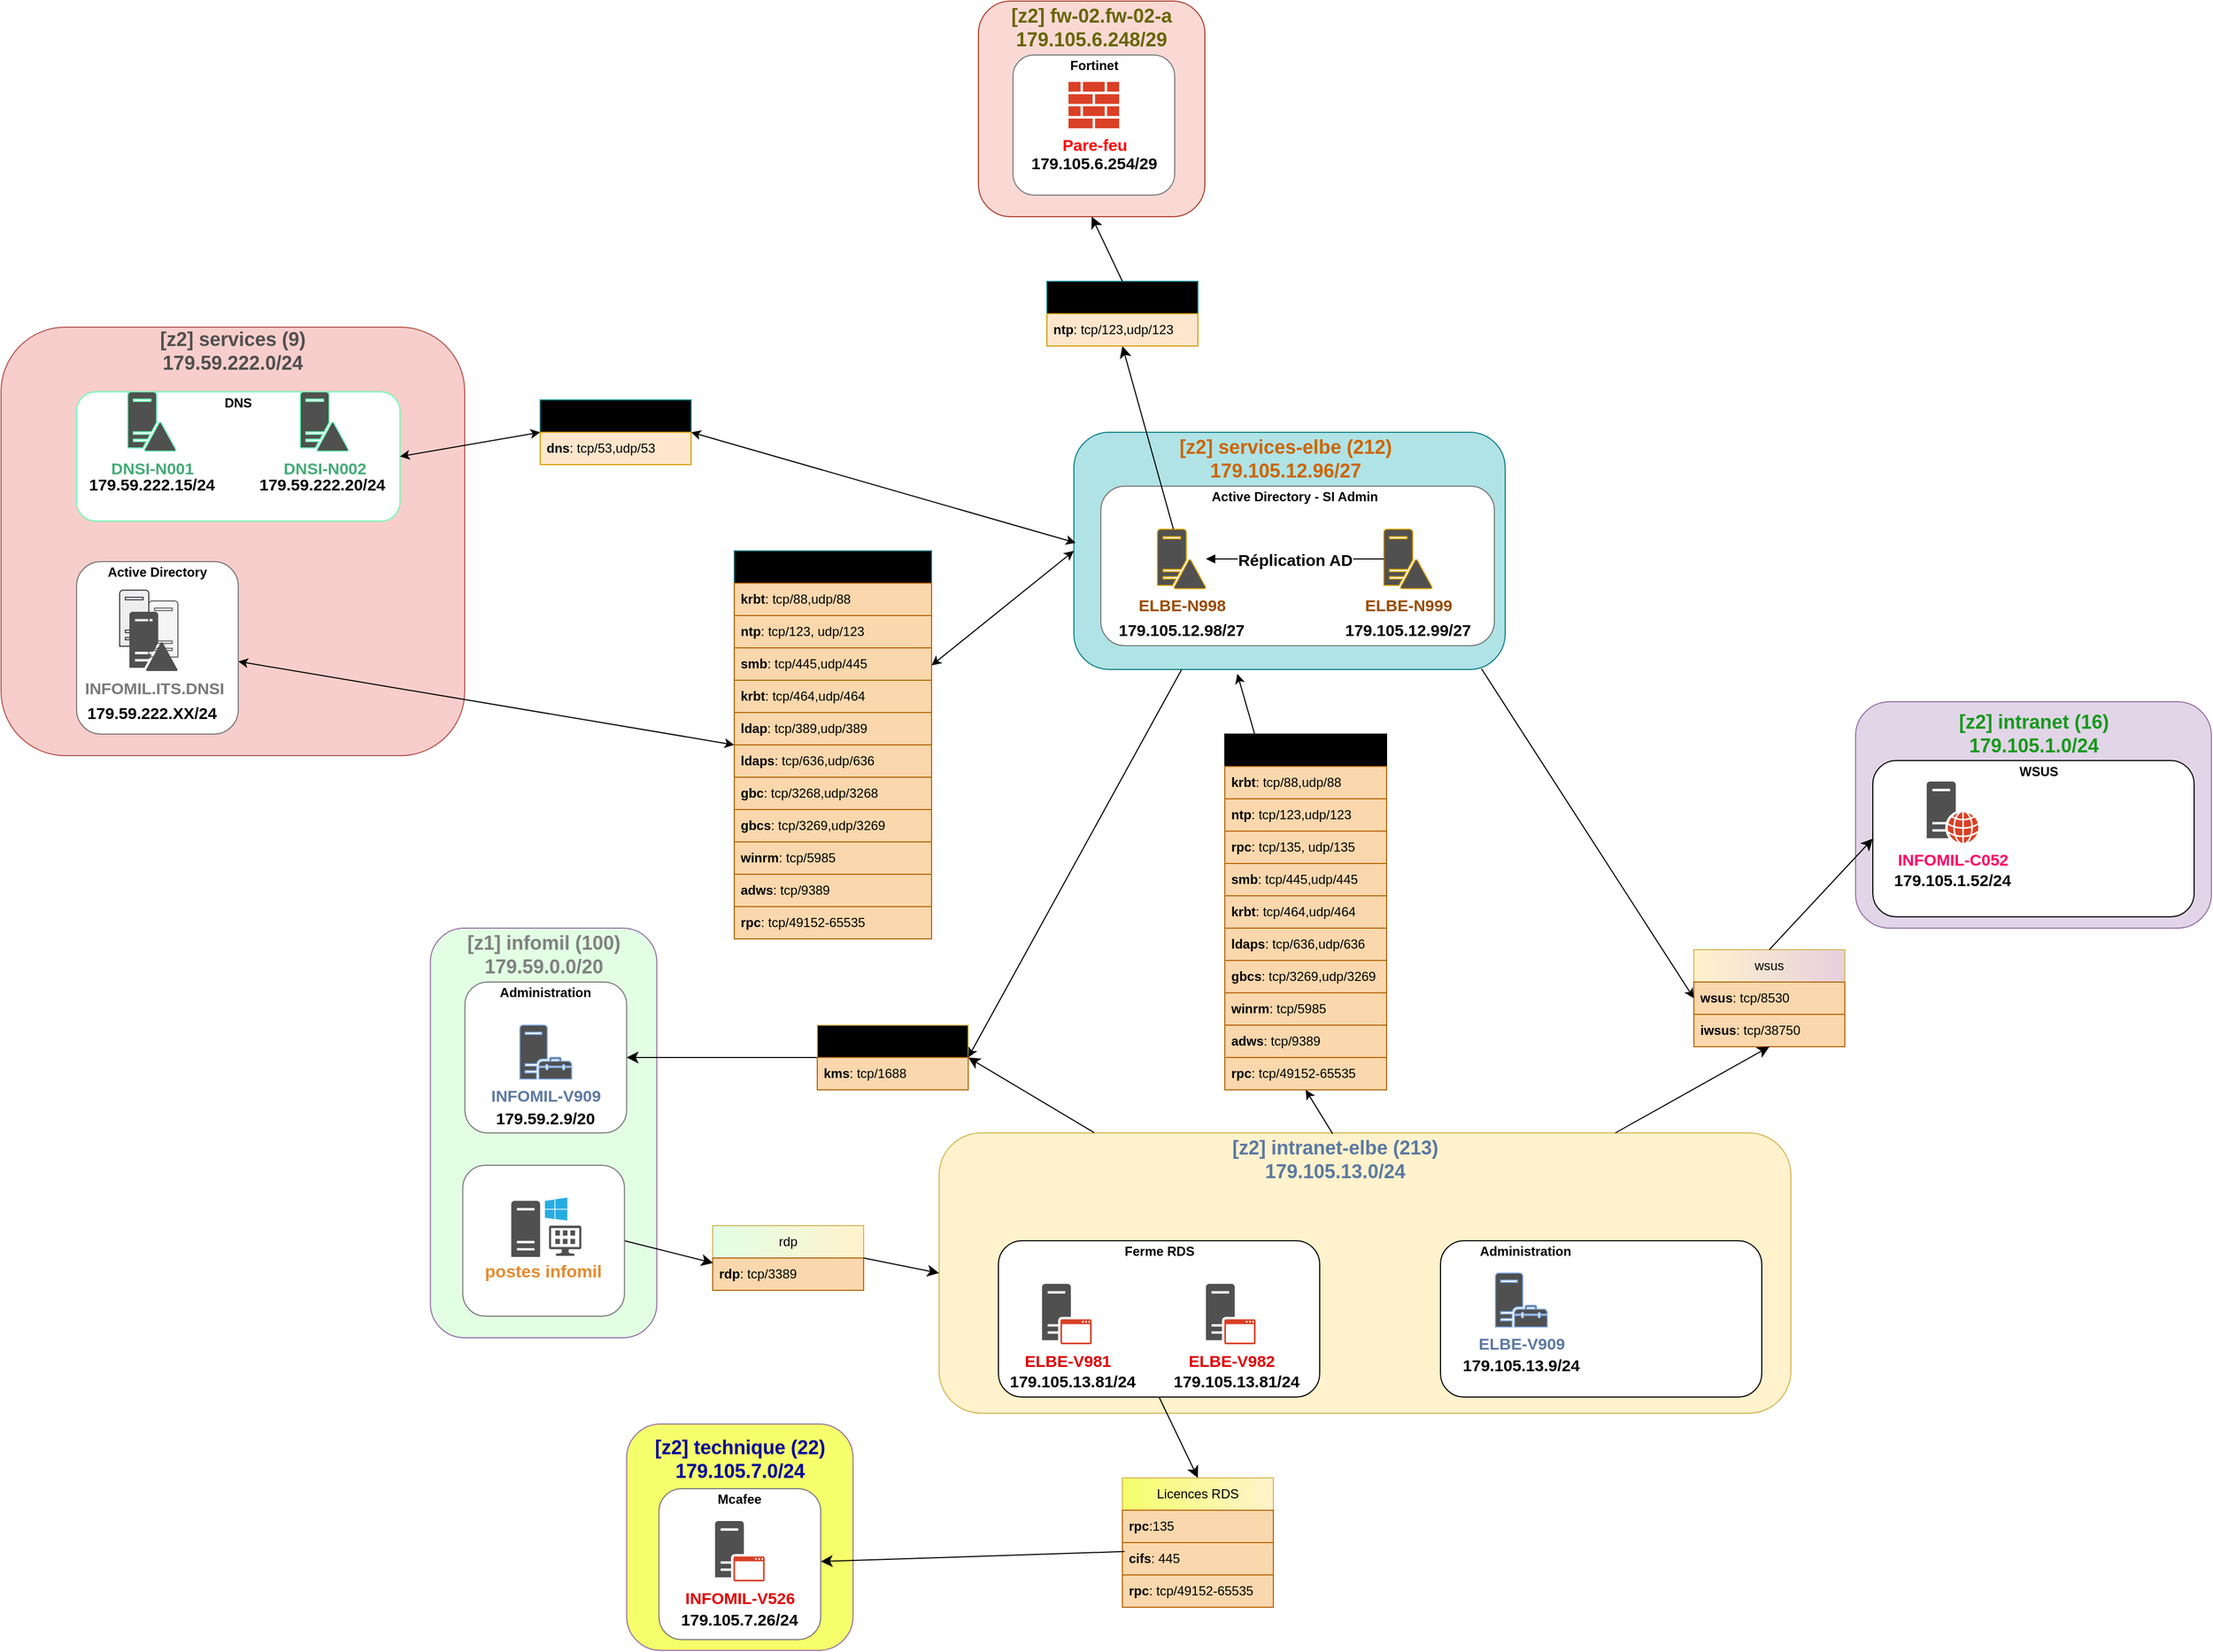 <mxfile version="28.0.7" pages="2">
  <diagram name="Page-1" id="e3a06f82-3646-2815-327d-82caf3d4e204">
    <mxGraphModel dx="3120" dy="3377" grid="1" gridSize="10" guides="1" tooltips="1" connect="1" arrows="1" fold="1" page="1" pageScale="1.5" pageWidth="1169" pageHeight="826" background="none" math="0" shadow="0">
      <root>
        <mxCell id="0" style=";html=1;" />
        <mxCell id="1" style=";html=1;" parent="0" />
        <mxCell id="O3XaBwSNjldFRdvkfMUZ-44" value="" style="rounded=1;whiteSpace=wrap;html=1;fillColor=#F5FF6B;strokeColor=#9673a6;" parent="1" vertex="1">
          <mxGeometry x="650.2" y="1090" width="210" height="210" as="geometry" />
        </mxCell>
        <mxCell id="O3XaBwSNjldFRdvkfMUZ-47" value="" style="rounded=1;whiteSpace=wrap;html=1;strokeColor=light-dark(#7A7A7A,#EDEDED);labelBackgroundColor=default;fontColor=#7A7A7A;movable=1;resizable=1;rotatable=1;deletable=1;editable=1;locked=0;connectable=1;" parent="1" vertex="1">
          <mxGeometry x="680.2" y="1150" width="150" height="140" as="geometry" />
        </mxCell>
        <mxCell id="O3XaBwSNjldFRdvkfMUZ-5" value="" style="rounded=1;whiteSpace=wrap;html=1;fillColor=#e1d5e7;strokeColor=#9673a6;" parent="1" vertex="1">
          <mxGeometry x="1790" y="420" width="330" height="210" as="geometry" />
        </mxCell>
        <mxCell id="O3XaBwSNjldFRdvkfMUZ-9" value="" style="rounded=1;whiteSpace=wrap;html=1;" parent="1" vertex="1">
          <mxGeometry x="1806" y="474.5" width="298" height="145" as="geometry" />
        </mxCell>
        <mxCell id="P7BTm-_L4cfaCm62bloA-16" value="" style="rounded=1;whiteSpace=wrap;html=1;fillColor=#fff2cc;strokeColor=#d6b656;" parent="1" vertex="1">
          <mxGeometry x="940" y="820" width="790" height="260" as="geometry" />
        </mxCell>
        <mxCell id="P7BTm-_L4cfaCm62bloA-14" value="" style="rounded=1;whiteSpace=wrap;html=1;fillColor=#b0e3e6;strokeColor=#0e8088;" parent="1" vertex="1">
          <mxGeometry x="1065" y="170" width="400" height="220" as="geometry" />
        </mxCell>
        <mxCell id="swrAytAFnw1aSF5I_62J-4" value="" style="rounded=1;whiteSpace=wrap;html=1;fillColor=#E2FFE4;strokeColor=#9673a6;" parent="1" vertex="1">
          <mxGeometry x="468.2" y="630" width="210" height="380" as="geometry" />
        </mxCell>
        <mxCell id="P7BTm-_L4cfaCm62bloA-67" value="" style="rounded=1;whiteSpace=wrap;html=1;fillColor=#f8cecc;strokeColor=#b85450;" parent="1" vertex="1">
          <mxGeometry x="70" y="72.5" width="430" height="397.5" as="geometry" />
        </mxCell>
        <mxCell id="P7BTm-_L4cfaCm62bloA-84" value="" style="rounded=1;whiteSpace=wrap;html=1;strokeColor=light-dark(#66ffb3, #ededed);" parent="1" vertex="1">
          <mxGeometry x="140" y="132.5" width="300" height="120" as="geometry" />
        </mxCell>
        <mxCell id="P7BTm-_L4cfaCm62bloA-106" style="rounded=0;orthogonalLoop=1;jettySize=auto;html=1;entryX=0.5;entryY=1;entryDx=0;entryDy=0;exitX=0.462;exitY=0.003;exitDx=0;exitDy=0;exitPerimeter=0;" parent="1" source="P7BTm-_L4cfaCm62bloA-16" target="P7BTm-_L4cfaCm62bloA-45" edge="1">
          <mxGeometry relative="1" as="geometry">
            <mxPoint x="1500" y="810" as="sourcePoint" />
          </mxGeometry>
        </mxCell>
        <mxCell id="swrAytAFnw1aSF5I_62J-13" style="edgeStyle=none;curved=1;rounded=0;orthogonalLoop=1;jettySize=auto;html=1;entryX=1;entryY=0.5;entryDx=0;entryDy=0;fontSize=12;startSize=8;endSize=8;exitX=0.182;exitY=-0.001;exitDx=0;exitDy=0;exitPerimeter=0;" parent="1" source="P7BTm-_L4cfaCm62bloA-16" target="swrAytAFnw1aSF5I_62J-10" edge="1">
          <mxGeometry relative="1" as="geometry" />
        </mxCell>
        <mxCell id="P7BTm-_L4cfaCm62bloA-32" value="" style="rounded=1;whiteSpace=wrap;html=1;" parent="1" vertex="1">
          <mxGeometry x="995" y="920" width="298" height="145" as="geometry" />
        </mxCell>
        <mxCell id="P7BTm-_L4cfaCm62bloA-34" value="" style="rounded=1;whiteSpace=wrap;html=1;" parent="1" vertex="1">
          <mxGeometry x="1405" y="920" width="298" height="145" as="geometry" />
        </mxCell>
        <mxCell id="P7BTm-_L4cfaCm62bloA-103" style="rounded=0;orthogonalLoop=1;jettySize=auto;html=1;entryX=1;entryY=0.5;entryDx=0;entryDy=0;exitX=0.004;exitY=0.466;exitDx=0;exitDy=0;exitPerimeter=0;startArrow=classic;startFill=1;" parent="1" source="P7BTm-_L4cfaCm62bloA-14" target="P7BTm-_L4cfaCm62bloA-74" edge="1">
          <mxGeometry relative="1" as="geometry">
            <mxPoint x="1060" y="280" as="sourcePoint" />
          </mxGeometry>
        </mxCell>
        <mxCell id="P7BTm-_L4cfaCm62bloA-8" style="edgeStyle=orthogonalEdgeStyle;rounded=0;orthogonalLoop=1;jettySize=auto;html=1;endArrow=block;endFill=1;" parent="1" source="P7BTm-_L4cfaCm62bloA-5" target="P7BTm-_L4cfaCm62bloA-6" edge="1">
          <mxGeometry relative="1" as="geometry" />
        </mxCell>
        <mxCell id="P7BTm-_L4cfaCm62bloA-15" value="[z2] services-elbe (212)&lt;div&gt;179.105.12.96/27&lt;/div&gt;" style="text;strokeColor=none;align=center;fillColor=none;html=1;verticalAlign=middle;whiteSpace=wrap;rounded=0;fontSize=18;fontStyle=1;fontColor=light-dark(#CC6600,#24CBF7);" parent="1" vertex="1">
          <mxGeometry x="1160" y="180" width="202.5" height="30" as="geometry" />
        </mxCell>
        <mxCell id="P7BTm-_L4cfaCm62bloA-21" value="[z2] intranet-elbe (213)&lt;div&gt;179.105.13.0/24&lt;/div&gt;" style="text;strokeColor=none;align=center;fillColor=none;html=1;verticalAlign=middle;whiteSpace=wrap;rounded=0;fontSize=18;fontStyle=1;fontColor=light-dark(#5C79A3,#24CBF7);" parent="1" vertex="1">
          <mxGeometry x="1210" y="830" width="195" height="30" as="geometry" />
        </mxCell>
        <mxCell id="P7BTm-_L4cfaCm62bloA-23" value="" style="group" parent="1" vertex="1" connectable="0">
          <mxGeometry x="1105" y="260" width="350" height="110" as="geometry" />
        </mxCell>
        <mxCell id="swrAytAFnw1aSF5I_62J-20" value="" style="rounded=1;whiteSpace=wrap;html=1;strokeColor=light-dark(#7A7A7A,#EDEDED);labelBackgroundColor=default;fontColor=#7A7A7A;" parent="P7BTm-_L4cfaCm62bloA-23" vertex="1">
          <mxGeometry x="-15" y="-40" width="365" height="148" as="geometry" />
        </mxCell>
        <mxCell id="P7BTm-_L4cfaCm62bloA-10" value="179.105.12.98/27" style="text;strokeColor=none;align=center;fillColor=none;html=1;verticalAlign=middle;whiteSpace=wrap;rounded=0;fontSize=15;fontStyle=1" parent="P7BTm-_L4cfaCm62bloA-23" vertex="1">
          <mxGeometry y="78" width="120" height="30" as="geometry" />
        </mxCell>
        <mxCell id="P7BTm-_L4cfaCm62bloA-5" value="ELBE-N998" style="sketch=0;pointerEvents=1;shadow=0;dashed=0;html=1;labelPosition=center;verticalLabelPosition=bottom;verticalAlign=top;outlineConnect=0;align=center;shape=mxgraph.office.servers.domain_controller;fillColor=#505050;strokeColor=#d79b00;fontStyle=1;fontSize=15;fontColor=#994C00;fontFamily=Helvetica;" parent="P7BTm-_L4cfaCm62bloA-23" vertex="1">
          <mxGeometry x="37.5" width="45" height="55" as="geometry" />
        </mxCell>
        <mxCell id="swrAytAFnw1aSF5I_62J-22" value="Active Directory - SI Admin" style="text;strokeColor=none;align=center;fillColor=none;html=1;verticalAlign=middle;whiteSpace=wrap;rounded=0;fontSize=12;fontStyle=1" parent="P7BTm-_L4cfaCm62bloA-23" vertex="1">
          <mxGeometry x="70" y="-40" width="190" height="20" as="geometry" />
        </mxCell>
        <mxCell id="P7BTm-_L4cfaCm62bloA-24" value="" style="group" parent="1" vertex="1" connectable="0">
          <mxGeometry x="1315" y="260" width="120" height="108" as="geometry" />
        </mxCell>
        <mxCell id="P7BTm-_L4cfaCm62bloA-11" value="179.105.12.99/27" style="text;strokeColor=none;align=center;fillColor=none;html=1;verticalAlign=middle;whiteSpace=wrap;rounded=0;fontSize=15;fontStyle=1" parent="P7BTm-_L4cfaCm62bloA-24" vertex="1">
          <mxGeometry y="78" width="120" height="30" as="geometry" />
        </mxCell>
        <mxCell id="P7BTm-_L4cfaCm62bloA-6" value="ELBE-N999" style="sketch=0;pointerEvents=1;shadow=0;dashed=0;html=1;strokeColor=#d79b00;fillColor=#505050;labelPosition=center;verticalLabelPosition=bottom;verticalAlign=top;outlineConnect=0;align=center;shape=mxgraph.office.servers.domain_controller;fontSize=15;fontStyle=1;fontColor=#994C00;fontFamily=Helvetica;" parent="P7BTm-_L4cfaCm62bloA-24" vertex="1">
          <mxGeometry x="37.5" width="45" height="55" as="geometry" />
        </mxCell>
        <mxCell id="P7BTm-_L4cfaCm62bloA-27" value="" style="group" parent="1" vertex="1" connectable="0">
          <mxGeometry x="1003" y="960" width="290" height="110" as="geometry" />
        </mxCell>
        <mxCell id="P7BTm-_L4cfaCm62bloA-25" value="ELBE-V981" style="sketch=0;pointerEvents=1;shadow=0;dashed=0;html=1;strokeColor=none;fillColor=#505050;labelPosition=center;verticalLabelPosition=bottom;verticalAlign=top;outlineConnect=0;align=center;shape=mxgraph.office.servers.application_server_orange;fontColor=light-dark(#e00000, #ededed);fontStyle=1;fontSize=15;" parent="P7BTm-_L4cfaCm62bloA-27" vertex="1">
          <mxGeometry x="32.5" width="46" height="56" as="geometry" />
        </mxCell>
        <mxCell id="P7BTm-_L4cfaCm62bloA-26" value="179.105.13.81/24" style="text;strokeColor=none;align=center;fillColor=none;html=1;verticalAlign=middle;whiteSpace=wrap;rounded=0;fontSize=15;fontStyle=1" parent="P7BTm-_L4cfaCm62bloA-27" vertex="1">
          <mxGeometry y="80" width="122" height="20" as="geometry" />
        </mxCell>
        <mxCell id="P7BTm-_L4cfaCm62bloA-28" value="" style="group" parent="1" vertex="1" connectable="0">
          <mxGeometry x="1155" y="960" width="122" height="100" as="geometry" />
        </mxCell>
        <mxCell id="P7BTm-_L4cfaCm62bloA-29" value="ELBE-V982" style="sketch=0;pointerEvents=1;shadow=0;dashed=0;html=1;strokeColor=none;fillColor=#505050;labelPosition=center;verticalLabelPosition=bottom;verticalAlign=top;outlineConnect=0;align=center;shape=mxgraph.office.servers.application_server_orange;fontColor=light-dark(#e00000, #ededed);fontStyle=1;fontSize=15;" parent="P7BTm-_L4cfaCm62bloA-28" vertex="1">
          <mxGeometry x="32.5" width="46" height="56" as="geometry" />
        </mxCell>
        <mxCell id="P7BTm-_L4cfaCm62bloA-30" value="179.105.13.81/24" style="text;strokeColor=none;align=center;fillColor=none;html=1;verticalAlign=middle;whiteSpace=wrap;rounded=0;fontSize=15;fontStyle=1" parent="P7BTm-_L4cfaCm62bloA-28" vertex="1">
          <mxGeometry y="80" width="122" height="20" as="geometry" />
        </mxCell>
        <mxCell id="P7BTm-_L4cfaCm62bloA-22" value="" style="group" parent="1" vertex="1" connectable="0">
          <mxGeometry x="1420" y="950" width="120" height="100" as="geometry" />
        </mxCell>
        <mxCell id="P7BTm-_L4cfaCm62bloA-31" value="" style="group" parent="P7BTm-_L4cfaCm62bloA-22" vertex="1" connectable="0">
          <mxGeometry width="120" height="100" as="geometry" />
        </mxCell>
        <mxCell id="P7BTm-_L4cfaCm62bloA-7" value="ELBE-V909" style="sketch=0;pointerEvents=1;shadow=0;dashed=0;html=1;strokeColor=#7EA6E0;labelPosition=center;verticalLabelPosition=bottom;verticalAlign=top;align=center;fillColor=#505050;shape=mxgraph.mscae.system_center.management_point;fontSize=15;fontStyle=1;fillStyle=auto;fontColor=#5C79A3;" parent="P7BTm-_L4cfaCm62bloA-31" vertex="1">
          <mxGeometry x="36" width="48" height="50" as="geometry" />
        </mxCell>
        <mxCell id="P7BTm-_L4cfaCm62bloA-12" value="179.105.13.9/24" style="text;strokeColor=none;align=center;fillColor=none;html=1;verticalAlign=middle;whiteSpace=wrap;rounded=0;fontSize=15;fontStyle=1" parent="P7BTm-_L4cfaCm62bloA-31" vertex="1">
          <mxGeometry y="70" width="120" height="30" as="geometry" />
        </mxCell>
        <mxCell id="P7BTm-_L4cfaCm62bloA-36" value="Administration" style="text;strokeColor=none;align=center;fillColor=none;html=1;verticalAlign=middle;whiteSpace=wrap;rounded=0;fontStyle=1" parent="1" vertex="1">
          <mxGeometry x="1434" y="920" width="100" height="20" as="geometry" />
        </mxCell>
        <mxCell id="P7BTm-_L4cfaCm62bloA-37" value="Ferme RDS" style="text;strokeColor=none;align=center;fillColor=none;html=1;verticalAlign=middle;whiteSpace=wrap;rounded=0;fontStyle=1" parent="1" vertex="1">
          <mxGeometry x="1101.5" y="920" width="85" height="20" as="geometry" />
        </mxCell>
        <mxCell id="P7BTm-_L4cfaCm62bloA-45" value="srv.auth2k19" style="swimlane;fontStyle=0;childLayout=stackLayout;horizontal=1;startSize=30;horizontalStack=0;resizeParent=1;resizeParentMax=0;resizeLast=0;collapsible=1;marginBottom=0;whiteSpace=wrap;html=1;fillColor=#b0e3e6;strokeColor=default;gradientColor=light-dark(#fff2cc, #ededed);" parent="1" vertex="1">
          <mxGeometry x="1205" y="450" width="150" height="330" as="geometry">
            <mxRectangle x="1143" y="450" width="90" height="30" as="alternateBounds" />
          </mxGeometry>
        </mxCell>
        <mxCell id="P7BTm-_L4cfaCm62bloA-46" value="&lt;b&gt;krbt&lt;/b&gt;: tcp/88,udp/88" style="text;strokeColor=#b46504;fillColor=#fad7ac;align=left;verticalAlign=middle;spacingLeft=4;spacingRight=4;overflow=hidden;points=[[0,0.5],[1,0.5]];portConstraint=eastwest;rotatable=0;whiteSpace=wrap;html=1;fontSize=12;" parent="P7BTm-_L4cfaCm62bloA-45" vertex="1">
          <mxGeometry y="30" width="150" height="30" as="geometry" />
        </mxCell>
        <mxCell id="P7BTm-_L4cfaCm62bloA-47" value="&lt;b&gt;ntp&lt;/b&gt;: tcp/123,udp/123" style="text;strokeColor=#b46504;fillColor=#fad7ac;align=left;verticalAlign=middle;spacingLeft=4;spacingRight=4;overflow=hidden;points=[[0,0.5],[1,0.5]];portConstraint=eastwest;rotatable=0;whiteSpace=wrap;html=1;fontSize=12;" parent="P7BTm-_L4cfaCm62bloA-45" vertex="1">
          <mxGeometry y="60" width="150" height="30" as="geometry" />
        </mxCell>
        <mxCell id="O3XaBwSNjldFRdvkfMUZ-1" value="&lt;b&gt;rpc&lt;/b&gt;: tcp/135, udp/135" style="text;strokeColor=#b46504;fillColor=#fad7ac;align=left;verticalAlign=middle;spacingLeft=4;spacingRight=4;overflow=hidden;points=[[0,0.5],[1,0.5]];portConstraint=eastwest;rotatable=0;whiteSpace=wrap;html=1;fontSize=12;" parent="P7BTm-_L4cfaCm62bloA-45" vertex="1">
          <mxGeometry y="90" width="150" height="30" as="geometry" />
        </mxCell>
        <mxCell id="P7BTm-_L4cfaCm62bloA-59" value="&lt;b&gt;smb&lt;/b&gt;: tcp/445,udp/445" style="text;strokeColor=#b46504;fillColor=#fad7ac;align=left;verticalAlign=middle;spacingLeft=4;spacingRight=4;overflow=hidden;points=[[0,0.5],[1,0.5]];portConstraint=eastwest;rotatable=0;whiteSpace=wrap;html=1;fontSize=12;" parent="P7BTm-_L4cfaCm62bloA-45" vertex="1">
          <mxGeometry y="120" width="150" height="30" as="geometry" />
        </mxCell>
        <mxCell id="P7BTm-_L4cfaCm62bloA-60" value="&lt;b&gt;krbt&lt;/b&gt;: tcp/464,udp/464" style="text;strokeColor=#b46504;fillColor=#fad7ac;align=left;verticalAlign=middle;spacingLeft=4;spacingRight=4;overflow=hidden;points=[[0,0.5],[1,0.5]];portConstraint=eastwest;rotatable=0;whiteSpace=wrap;html=1;fontSize=12;" parent="P7BTm-_L4cfaCm62bloA-45" vertex="1">
          <mxGeometry y="150" width="150" height="30" as="geometry" />
        </mxCell>
        <mxCell id="P7BTm-_L4cfaCm62bloA-61" value="&lt;b&gt;ldaps&lt;/b&gt;: tcp/636,udp/636" style="text;strokeColor=#b46504;fillColor=#fad7ac;align=left;verticalAlign=middle;spacingLeft=4;spacingRight=4;overflow=hidden;points=[[0,0.5],[1,0.5]];portConstraint=eastwest;rotatable=0;whiteSpace=wrap;html=1;fontSize=12;" parent="P7BTm-_L4cfaCm62bloA-45" vertex="1">
          <mxGeometry y="180" width="150" height="30" as="geometry" />
        </mxCell>
        <mxCell id="P7BTm-_L4cfaCm62bloA-62" value="&lt;b&gt;gbcs&lt;/b&gt;: tcp/3269,udp/3269" style="text;strokeColor=#b46504;fillColor=#fad7ac;align=left;verticalAlign=middle;spacingLeft=4;spacingRight=4;overflow=hidden;points=[[0,0.5],[1,0.5]];portConstraint=eastwest;rotatable=0;whiteSpace=wrap;html=1;fontSize=12;" parent="P7BTm-_L4cfaCm62bloA-45" vertex="1">
          <mxGeometry y="210" width="150" height="30" as="geometry" />
        </mxCell>
        <mxCell id="P7BTm-_L4cfaCm62bloA-63" value="&lt;b&gt;winrm&lt;/b&gt;: tcp/5985" style="text;strokeColor=#b46504;fillColor=#fad7ac;align=left;verticalAlign=middle;spacingLeft=4;spacingRight=4;overflow=hidden;points=[[0,0.5],[1,0.5]];portConstraint=eastwest;rotatable=0;whiteSpace=wrap;html=1;fontSize=12;" parent="P7BTm-_L4cfaCm62bloA-45" vertex="1">
          <mxGeometry y="240" width="150" height="30" as="geometry" />
        </mxCell>
        <mxCell id="P7BTm-_L4cfaCm62bloA-64" value="&lt;b&gt;adws&lt;/b&gt;: tcp/9389" style="text;strokeColor=#b46504;fillColor=#fad7ac;align=left;verticalAlign=middle;spacingLeft=4;spacingRight=4;overflow=hidden;points=[[0,0.5],[1,0.5]];portConstraint=eastwest;rotatable=0;whiteSpace=wrap;html=1;fontSize=12;" parent="P7BTm-_L4cfaCm62bloA-45" vertex="1">
          <mxGeometry y="270" width="150" height="30" as="geometry" />
        </mxCell>
        <mxCell id="P7BTm-_L4cfaCm62bloA-65" value="&lt;b&gt;rpc&lt;/b&gt;: tcp/49152-65535" style="text;strokeColor=#b46504;fillColor=#fad7ac;align=left;verticalAlign=middle;spacingLeft=4;spacingRight=4;overflow=hidden;points=[[0,0.5],[1,0.5]];portConstraint=eastwest;rotatable=0;whiteSpace=wrap;html=1;fontSize=12;" parent="P7BTm-_L4cfaCm62bloA-45" vertex="1">
          <mxGeometry y="300" width="150" height="30" as="geometry" />
        </mxCell>
        <mxCell id="P7BTm-_L4cfaCm62bloA-68" value="&lt;b&gt;&lt;font&gt;[z2] services (9)&lt;/font&gt;&lt;/b&gt;&lt;div&gt;&lt;b&gt;&lt;font&gt;179.59.222.0/24&lt;/font&gt;&lt;/b&gt;&lt;/div&gt;" style="text;strokeColor=none;align=center;fillColor=none;html=1;verticalAlign=middle;whiteSpace=wrap;rounded=0;labelBackgroundColor=none;fontColor=light-dark(#505050,#24CBF7);fontSize=18;" parent="1" vertex="1">
          <mxGeometry x="210" y="80" width="150" height="30" as="geometry" />
        </mxCell>
        <mxCell id="P7BTm-_L4cfaCm62bloA-69" value="&lt;b&gt;&lt;font style=&quot;font-size: 15px; color: rgb(68, 171, 119);&quot;&gt;DNSI-N001&lt;/font&gt;&lt;/b&gt;" style="sketch=0;pointerEvents=1;shadow=0;dashed=0;html=1;strokeColor=#66FFB3;fillColor=#505050;labelPosition=center;verticalLabelPosition=bottom;verticalAlign=top;outlineConnect=0;align=center;shape=mxgraph.office.servers.domain_controller;" parent="1" vertex="1">
          <mxGeometry x="187.5" y="132.5" width="45" height="55" as="geometry" />
        </mxCell>
        <mxCell id="P7BTm-_L4cfaCm62bloA-70" value="&lt;font style=&quot;font-size: 15px; color: rgb(68, 171, 119);&quot;&gt;&lt;b&gt;DNSI-N002&lt;/b&gt;&lt;/font&gt;" style="sketch=0;pointerEvents=1;shadow=0;dashed=0;html=1;strokeColor=#66FFB3;fillColor=#505050;labelPosition=center;verticalLabelPosition=bottom;verticalAlign=top;outlineConnect=0;align=center;shape=mxgraph.office.servers.domain_controller;" parent="1" vertex="1">
          <mxGeometry x="347.5" y="132.5" width="45" height="55" as="geometry" />
        </mxCell>
        <mxCell id="P7BTm-_L4cfaCm62bloA-104" style="rounded=0;orthogonalLoop=1;jettySize=auto;html=1;exitX=0;exitY=0.5;exitDx=0;exitDy=0;entryX=1;entryY=0.5;entryDx=0;entryDy=0;startArrow=classic;startFill=1;" parent="1" source="P7BTm-_L4cfaCm62bloA-74" target="P7BTm-_L4cfaCm62bloA-84" edge="1">
          <mxGeometry relative="1" as="geometry" />
        </mxCell>
        <mxCell id="P7BTm-_L4cfaCm62bloA-74" value="dns" style="swimlane;fontStyle=0;childLayout=stackLayout;horizontal=1;startSize=30;horizontalStack=0;resizeParent=1;resizeParentMax=0;resizeLast=0;collapsible=1;marginBottom=0;whiteSpace=wrap;html=1;fillColor=#b0e3e6;strokeColor=#0e8088;align=center;verticalAlign=middle;swimlaneFillColor=none;fontFamily=Helvetica;fontSize=12;fontColor=default;gradientColor=light-dark(#f8cecc, #d0635f);gradientDirection=west;" parent="1" vertex="1">
          <mxGeometry x="570" y="140" width="140" height="60" as="geometry">
            <mxRectangle x="570" y="42.5" width="90" height="30" as="alternateBounds" />
          </mxGeometry>
        </mxCell>
        <mxCell id="P7BTm-_L4cfaCm62bloA-75" value="&lt;b&gt;dns&lt;/b&gt;: tcp/53,udp/53" style="text;strokeColor=#d79b00;fillColor=#ffe6cc;align=left;verticalAlign=middle;spacingLeft=4;spacingRight=4;overflow=hidden;points=[[0,0.5],[1,0.5]];portConstraint=eastwest;rotatable=0;whiteSpace=wrap;html=1;fontFamily=Helvetica;fontSize=12;fontColor=default;fontStyle=0;horizontal=1;" parent="P7BTm-_L4cfaCm62bloA-74" vertex="1">
          <mxGeometry y="30" width="140" height="30" as="geometry" />
        </mxCell>
        <mxCell id="P7BTm-_L4cfaCm62bloA-82" value="179.59.222.15/24" style="text;strokeColor=none;align=center;fillColor=none;html=1;verticalAlign=middle;whiteSpace=wrap;rounded=0;fontSize=15;fontStyle=1" parent="1" vertex="1">
          <mxGeometry x="150" y="207.5" width="120" height="20" as="geometry" />
        </mxCell>
        <mxCell id="P7BTm-_L4cfaCm62bloA-83" value="179.59.222.20/24" style="text;strokeColor=none;align=center;fillColor=none;html=1;verticalAlign=middle;whiteSpace=wrap;rounded=0;fontSize=15;fontStyle=1" parent="1" vertex="1">
          <mxGeometry x="307.5" y="207.5" width="120" height="20" as="geometry" />
        </mxCell>
        <mxCell id="P7BTm-_L4cfaCm62bloA-117" style="rounded=0;orthogonalLoop=1;jettySize=auto;html=1;entryX=0;entryY=0.5;entryDx=0;entryDy=0;startArrow=classic;startFill=1;" parent="1" source="P7BTm-_L4cfaCm62bloA-85" target="P7BTm-_L4cfaCm62bloA-113" edge="1">
          <mxGeometry relative="1" as="geometry" />
        </mxCell>
        <mxCell id="P7BTm-_L4cfaCm62bloA-85" value="" style="rounded=1;whiteSpace=wrap;html=1;strokeColor=light-dark(#7A7A7A,#EDEDED);labelBackgroundColor=default;fontColor=#7A7A7A;" parent="1" vertex="1">
          <mxGeometry x="140" y="290" width="150" height="160" as="geometry" />
        </mxCell>
        <mxCell id="P7BTm-_L4cfaCm62bloA-88" value="179.59.222.XX/24" style="text;strokeColor=none;align=center;fillColor=none;html=1;verticalAlign=middle;whiteSpace=wrap;rounded=0;fontSize=15;fontStyle=1" parent="1" vertex="1">
          <mxGeometry x="150" y="420" width="120" height="20" as="geometry" />
        </mxCell>
        <mxCell id="P7BTm-_L4cfaCm62bloA-95" value="" style="group;fontSize=15;" parent="1" vertex="1" connectable="0">
          <mxGeometry x="180" y="316.5" width="54" height="75" as="geometry" />
        </mxCell>
        <mxCell id="P7BTm-_L4cfaCm62bloA-93" value="" style="sketch=0;pointerEvents=1;shadow=0;dashed=0;html=1;strokeColor=#666666;fillColor=#f5f5f5;labelPosition=center;verticalLabelPosition=bottom;verticalAlign=top;outlineConnect=0;align=center;shape=mxgraph.office.servers.server_generic;fontColor=#333333;" parent="P7BTm-_L4cfaCm62bloA-95" vertex="1">
          <mxGeometry x="27" y="10" width="27" height="52" as="geometry" />
        </mxCell>
        <mxCell id="P7BTm-_L4cfaCm62bloA-94" value="" style="sketch=0;pointerEvents=1;shadow=0;dashed=0;html=1;strokeColor=#36393d;fillColor=#eeeeee;labelPosition=center;verticalLabelPosition=bottom;verticalAlign=top;outlineConnect=0;align=center;shape=mxgraph.office.servers.server_generic;" parent="P7BTm-_L4cfaCm62bloA-95" vertex="1">
          <mxGeometry width="27" height="52" as="geometry" />
        </mxCell>
        <mxCell id="P7BTm-_L4cfaCm62bloA-90" value="INFOMIL.ITS.DNSI" style="sketch=0;pointerEvents=1;shadow=0;dashed=0;html=1;strokeColor=none;fillColor=#505050;labelPosition=center;verticalLabelPosition=bottom;verticalAlign=top;outlineConnect=0;align=center;shape=mxgraph.office.servers.domain_controller;fontSize=15;fontStyle=1;fontColor=#7A7A7A;" parent="P7BTm-_L4cfaCm62bloA-95" vertex="1">
          <mxGeometry x="9" y="20" width="45" height="55" as="geometry" />
        </mxCell>
        <mxCell id="P7BTm-_L4cfaCm62bloA-105" style="rounded=0;orthogonalLoop=1;jettySize=auto;html=1;entryX=0.379;entryY=1.019;entryDx=0;entryDy=0;entryPerimeter=0;" parent="1" source="P7BTm-_L4cfaCm62bloA-45" target="P7BTm-_L4cfaCm62bloA-14" edge="1">
          <mxGeometry relative="1" as="geometry" />
        </mxCell>
        <mxCell id="P7BTm-_L4cfaCm62bloA-113" value="srv.relation-approbation" style="swimlane;fontStyle=0;childLayout=stackLayout;horizontal=1;startSize=30;horizontalStack=0;resizeParent=1;resizeParentMax=0;resizeLast=0;collapsible=1;marginBottom=0;whiteSpace=wrap;html=1;fillColor=#b0e3e6;strokeColor=#0e8088;gradientColor=light-dark(#f8cecc, #d0635f);swimlaneFillColor=none;gradientDirection=west;" parent="1" vertex="1">
          <mxGeometry x="750" y="280" width="183" height="360" as="geometry">
            <mxRectangle x="750" y="280" width="60" height="30" as="alternateBounds" />
          </mxGeometry>
        </mxCell>
        <mxCell id="P7BTm-_L4cfaCm62bloA-114" value="&lt;b&gt;krbt&lt;/b&gt;: tcp/88,udp/88" style="text;strokeColor=#b46504;fillColor=#fad7ac;align=left;verticalAlign=middle;spacingLeft=4;spacingRight=4;overflow=hidden;points=[[0,0.5],[1,0.5]];portConstraint=eastwest;rotatable=0;whiteSpace=wrap;html=1;" parent="P7BTm-_L4cfaCm62bloA-113" vertex="1">
          <mxGeometry y="30" width="183" height="30" as="geometry" />
        </mxCell>
        <mxCell id="swrAytAFnw1aSF5I_62J-1" value="&lt;b&gt;ntp&lt;/b&gt;: tcp/123, udp/123" style="text;strokeColor=#b46504;fillColor=#fad7ac;align=left;verticalAlign=middle;spacingLeft=4;spacingRight=4;overflow=hidden;points=[[0,0.5],[1,0.5]];portConstraint=eastwest;rotatable=0;whiteSpace=wrap;html=1;" parent="P7BTm-_L4cfaCm62bloA-113" vertex="1">
          <mxGeometry y="60" width="183" height="30" as="geometry" />
        </mxCell>
        <mxCell id="P7BTm-_L4cfaCm62bloA-115" value="&lt;b&gt;smb&lt;/b&gt;: tcp/445,udp/445" style="text;strokeColor=#b46504;fillColor=#fad7ac;align=left;verticalAlign=middle;spacingLeft=4;spacingRight=4;overflow=hidden;points=[[0,0.5],[1,0.5]];portConstraint=eastwest;rotatable=0;whiteSpace=wrap;html=1;" parent="P7BTm-_L4cfaCm62bloA-113" vertex="1">
          <mxGeometry y="90" width="183" height="30" as="geometry" />
        </mxCell>
        <mxCell id="P7BTm-_L4cfaCm62bloA-116" value="&lt;b&gt;krbt&lt;/b&gt;: tcp/464,udp/464" style="text;strokeColor=#b46504;fillColor=#fad7ac;align=left;verticalAlign=middle;spacingLeft=4;spacingRight=4;overflow=hidden;points=[[0,0.5],[1,0.5]];portConstraint=eastwest;rotatable=0;whiteSpace=wrap;html=1;" parent="P7BTm-_L4cfaCm62bloA-113" vertex="1">
          <mxGeometry y="120" width="183" height="30" as="geometry" />
        </mxCell>
        <mxCell id="P7BTm-_L4cfaCm62bloA-122" value="&lt;b style=&quot;&quot;&gt;ldap&lt;/b&gt;: tcp/389,udp/389" style="text;strokeColor=#b46504;fillColor=#fad7ac;align=left;verticalAlign=middle;spacingLeft=4;spacingRight=4;overflow=hidden;points=[[0,0.5],[1,0.5]];portConstraint=eastwest;rotatable=0;whiteSpace=wrap;html=1;" parent="P7BTm-_L4cfaCm62bloA-113" vertex="1">
          <mxGeometry y="150" width="183" height="30" as="geometry" />
        </mxCell>
        <mxCell id="P7BTm-_L4cfaCm62bloA-130" value="&lt;b&gt;ldaps&lt;/b&gt;: tcp/636,udp/636" style="text;strokeColor=#b46504;fillColor=#fad7ac;align=left;verticalAlign=middle;spacingLeft=4;spacingRight=4;overflow=hidden;points=[[0,0.5],[1,0.5]];portConstraint=eastwest;rotatable=0;whiteSpace=wrap;html=1;" parent="P7BTm-_L4cfaCm62bloA-113" vertex="1">
          <mxGeometry y="180" width="183" height="30" as="geometry" />
        </mxCell>
        <mxCell id="P7BTm-_L4cfaCm62bloA-128" value="&lt;b style=&quot;&quot;&gt;gbc&lt;/b&gt;: tcp/3268,udp/3268" style="text;strokeColor=#b46504;fillColor=#fad7ac;align=left;verticalAlign=middle;spacingLeft=4;spacingRight=4;overflow=hidden;points=[[0,0.5],[1,0.5]];portConstraint=eastwest;rotatable=0;whiteSpace=wrap;html=1;" parent="P7BTm-_L4cfaCm62bloA-113" vertex="1">
          <mxGeometry y="210" width="183" height="30" as="geometry" />
        </mxCell>
        <mxCell id="P7BTm-_L4cfaCm62bloA-123" value="&lt;b&gt;gbcs&lt;/b&gt;: tcp/3269,udp/3269" style="text;strokeColor=#b46504;fillColor=#fad7ac;align=left;verticalAlign=middle;spacingLeft=4;spacingRight=4;overflow=hidden;points=[[0,0.5],[1,0.5]];portConstraint=eastwest;rotatable=0;whiteSpace=wrap;html=1;" parent="P7BTm-_L4cfaCm62bloA-113" vertex="1">
          <mxGeometry y="240" width="183" height="30" as="geometry" />
        </mxCell>
        <mxCell id="P7BTm-_L4cfaCm62bloA-124" value="&lt;b&gt;winrm&lt;/b&gt;: tcp/5985" style="text;strokeColor=#b46504;fillColor=#fad7ac;align=left;verticalAlign=middle;spacingLeft=4;spacingRight=4;overflow=hidden;points=[[0,0.5],[1,0.5]];portConstraint=eastwest;rotatable=0;whiteSpace=wrap;html=1;" parent="P7BTm-_L4cfaCm62bloA-113" vertex="1">
          <mxGeometry y="270" width="183" height="30" as="geometry" />
        </mxCell>
        <mxCell id="P7BTm-_L4cfaCm62bloA-125" value="&lt;b&gt;adws&lt;/b&gt;: tcp/9389" style="text;strokeColor=#b46504;fillColor=#fad7ac;align=left;verticalAlign=middle;spacingLeft=4;spacingRight=4;overflow=hidden;points=[[0,0.5],[1,0.5]];portConstraint=eastwest;rotatable=0;whiteSpace=wrap;html=1;" parent="P7BTm-_L4cfaCm62bloA-113" vertex="1">
          <mxGeometry y="300" width="183" height="30" as="geometry" />
        </mxCell>
        <mxCell id="P7BTm-_L4cfaCm62bloA-126" value="&lt;b&gt;rpc&lt;/b&gt;: tcp/49152-65535" style="text;strokeColor=#b46504;fillColor=#fad7ac;align=left;verticalAlign=middle;spacingLeft=4;spacingRight=4;overflow=hidden;points=[[0,0.5],[1,0.5]];portConstraint=eastwest;rotatable=0;whiteSpace=wrap;html=1;" parent="P7BTm-_L4cfaCm62bloA-113" vertex="1">
          <mxGeometry y="330" width="183" height="30" as="geometry" />
        </mxCell>
        <mxCell id="P7BTm-_L4cfaCm62bloA-118" style="rounded=0;orthogonalLoop=1;jettySize=auto;html=1;entryX=0;entryY=0.5;entryDx=0;entryDy=0;startArrow=classic;startFill=1;" parent="1" source="P7BTm-_L4cfaCm62bloA-113" target="P7BTm-_L4cfaCm62bloA-14" edge="1">
          <mxGeometry relative="1" as="geometry" />
        </mxCell>
        <mxCell id="swrAytAFnw1aSF5I_62J-5" value="[z1] infomil (100)&lt;div&gt;179.59.0.0/20&lt;/div&gt;" style="text;strokeColor=none;align=center;fillColor=none;html=1;verticalAlign=middle;whiteSpace=wrap;rounded=0;fontSize=18;fontStyle=1;fontColor=light-dark(#808080,#24CBF7);" parent="1" vertex="1">
          <mxGeometry x="475.7" y="640" width="195" height="30" as="geometry" />
        </mxCell>
        <mxCell id="swrAytAFnw1aSF5I_62J-8" value="" style="group" parent="1" vertex="1" connectable="0">
          <mxGeometry x="515.2" y="720" width="135" height="161" as="geometry" />
        </mxCell>
        <mxCell id="swrAytAFnw1aSF5I_62J-18" value="" style="rounded=1;whiteSpace=wrap;html=1;strokeColor=light-dark(#7A7A7A,#EDEDED);labelBackgroundColor=default;fontColor=#7A7A7A;" parent="swrAytAFnw1aSF5I_62J-8" vertex="1">
          <mxGeometry x="-15" y="-40" width="150" height="140" as="geometry" />
        </mxCell>
        <mxCell id="swrAytAFnw1aSF5I_62J-7" value="179.59.2.9/20" style="text;strokeColor=none;align=center;fillColor=none;html=1;verticalAlign=middle;whiteSpace=wrap;rounded=0;fontSize=15;fontStyle=1" parent="swrAytAFnw1aSF5I_62J-8" vertex="1">
          <mxGeometry y="71" width="120" height="30" as="geometry" />
        </mxCell>
        <mxCell id="swrAytAFnw1aSF5I_62J-21" value="Administration" style="text;strokeColor=none;align=center;fillColor=none;html=1;verticalAlign=middle;whiteSpace=wrap;rounded=0;fontSize=12;fontStyle=1" parent="swrAytAFnw1aSF5I_62J-8" vertex="1">
          <mxGeometry x="-5.0" y="-40" width="130" height="20" as="geometry" />
        </mxCell>
        <mxCell id="7HlgDkluVlPvoWs8aqmu-2" value="INFOMIL-V909" style="sketch=0;pointerEvents=1;shadow=0;dashed=0;html=1;strokeColor=#7EA6E0;labelPosition=center;verticalLabelPosition=bottom;verticalAlign=top;align=center;fillColor=#505050;shape=mxgraph.mscae.system_center.management_point;fontSize=15;fontStyle=1;fillStyle=auto;fontColor=#5C79A3;" parent="swrAytAFnw1aSF5I_62J-8" vertex="1">
          <mxGeometry x="36" width="48" height="50" as="geometry" />
        </mxCell>
        <mxCell id="P7BTm-_L4cfaCm62bloA-9" value="&lt;span&gt;&lt;font style=&quot;font-size: 15px;&quot;&gt;Réplication AD&lt;/font&gt;&lt;/span&gt;" style="edgeStyle=orthogonalEdgeStyle;rounded=0;orthogonalLoop=1;jettySize=auto;html=1;endArrow=block;endFill=1;fontStyle=1" parent="1" source="P7BTm-_L4cfaCm62bloA-6" target="P7BTm-_L4cfaCm62bloA-5" edge="1">
          <mxGeometry relative="1" as="geometry" />
        </mxCell>
        <mxCell id="swrAytAFnw1aSF5I_62J-14" style="edgeStyle=none;curved=1;rounded=0;orthogonalLoop=1;jettySize=auto;html=1;fontSize=12;startSize=8;endSize=8;exitX=0;exitY=0.5;exitDx=0;exitDy=0;" parent="1" source="swrAytAFnw1aSF5I_62J-10" target="swrAytAFnw1aSF5I_62J-18" edge="1">
          <mxGeometry relative="1" as="geometry">
            <mxPoint x="811.8" y="871.67" as="sourcePoint" />
          </mxGeometry>
        </mxCell>
        <mxCell id="swrAytAFnw1aSF5I_62J-10" value="kms" style="swimlane;fontStyle=0;childLayout=stackLayout;horizontal=1;startSize=30;horizontalStack=0;resizeParent=1;resizeParentMax=0;resizeLast=0;collapsible=1;marginBottom=0;whiteSpace=wrap;html=1;fillColor=light-dark(#b0e3e6, #281d00);strokeColor=#d6b656;gradientColor=light-dark(#e2ffe4, #ededed);gradientDirection=east;" parent="1" vertex="1">
          <mxGeometry x="827" y="720" width="140" height="60" as="geometry">
            <mxRectangle x="827" y="720" width="100" height="30" as="alternateBounds" />
          </mxGeometry>
        </mxCell>
        <mxCell id="swrAytAFnw1aSF5I_62J-11" value="&lt;b&gt;kms&lt;/b&gt;: tcp/1688" style="text;strokeColor=#b46504;fillColor=#fad7ac;align=left;verticalAlign=middle;spacingLeft=4;spacingRight=4;overflow=hidden;points=[[0,0.5],[1,0.5]];portConstraint=eastwest;rotatable=0;whiteSpace=wrap;html=1;" parent="swrAytAFnw1aSF5I_62J-10" vertex="1">
          <mxGeometry y="30" width="140" height="30" as="geometry" />
        </mxCell>
        <mxCell id="swrAytAFnw1aSF5I_62J-15" value="DNS" style="text;strokeColor=none;align=center;fillColor=none;html=1;verticalAlign=middle;whiteSpace=wrap;rounded=0;fontSize=12;fontStyle=1" parent="1" vertex="1">
          <mxGeometry x="260" y="132.5" width="60" height="20" as="geometry" />
        </mxCell>
        <mxCell id="swrAytAFnw1aSF5I_62J-16" value="Active Directory" style="text;strokeColor=none;align=center;fillColor=none;html=1;verticalAlign=middle;whiteSpace=wrap;rounded=0;fontSize=12;fontStyle=1" parent="1" vertex="1">
          <mxGeometry x="150" y="290" width="130" height="20" as="geometry" />
        </mxCell>
        <mxCell id="O3XaBwSNjldFRdvkfMUZ-6" value="[z2] intranet (16)&lt;div&gt;179.105.1.0/24&lt;/div&gt;" style="text;strokeColor=none;align=center;fillColor=none;html=1;verticalAlign=middle;whiteSpace=wrap;rounded=0;fontSize=18;fontStyle=1;fontColor=light-dark(#16991C,#24CBF7);" parent="1" vertex="1">
          <mxGeometry x="1857.5" y="440" width="195" height="20" as="geometry" />
        </mxCell>
        <mxCell id="O3XaBwSNjldFRdvkfMUZ-8" value="" style="group" parent="1" vertex="1" connectable="0">
          <mxGeometry x="1820" y="494" width="120" height="106" as="geometry" />
        </mxCell>
        <mxCell id="O3XaBwSNjldFRdvkfMUZ-4" value="INFOMIL-C052" style="sketch=0;pointerEvents=1;shadow=0;dashed=0;html=1;strokeColor=none;fillColor=#505050;labelPosition=center;verticalLabelPosition=bottom;verticalAlign=top;outlineConnect=0;align=center;shape=mxgraph.office.servers.web_server_orange;fontStyle=1;fontSize=15;fontColor=light-dark(#fa0064, #ededed);" parent="O3XaBwSNjldFRdvkfMUZ-8" vertex="1">
          <mxGeometry x="36" width="48" height="57" as="geometry" />
        </mxCell>
        <mxCell id="O3XaBwSNjldFRdvkfMUZ-7" value="179.105.1.52/24" style="text;strokeColor=none;align=center;fillColor=none;html=1;verticalAlign=middle;whiteSpace=wrap;rounded=0;fontSize=15;fontStyle=1" parent="O3XaBwSNjldFRdvkfMUZ-8" vertex="1">
          <mxGeometry y="76" width="120" height="30" as="geometry" />
        </mxCell>
        <mxCell id="O3XaBwSNjldFRdvkfMUZ-10" value="WSUS" style="text;strokeColor=none;align=center;fillColor=none;html=1;verticalAlign=middle;whiteSpace=wrap;rounded=0;fontStyle=1" parent="1" vertex="1">
          <mxGeometry x="1910" y="474.5" width="100" height="20" as="geometry" />
        </mxCell>
        <mxCell id="O3XaBwSNjldFRdvkfMUZ-11" value="wsus" style="swimlane;fontStyle=0;childLayout=stackLayout;horizontal=1;startSize=30;horizontalStack=0;resizeParent=1;resizeParentMax=0;resizeLast=0;collapsible=1;marginBottom=0;whiteSpace=wrap;html=1;fillColor=#fff2cc;strokeColor=#d6b656;swimlaneFillColor=none;gradientColor=#E6D0DE;gradientDirection=east;" parent="1" vertex="1">
          <mxGeometry x="1640" y="650" width="140" height="90" as="geometry">
            <mxRectangle x="1640" y="650" width="100" height="30" as="alternateBounds" />
          </mxGeometry>
        </mxCell>
        <mxCell id="O3XaBwSNjldFRdvkfMUZ-12" value="&lt;b&gt;wsus&lt;/b&gt;: tcp/8530" style="text;strokeColor=#b46504;fillColor=#fad7ac;align=left;verticalAlign=middle;spacingLeft=4;spacingRight=4;overflow=hidden;points=[[0,0.5],[1,0.5]];portConstraint=eastwest;rotatable=0;whiteSpace=wrap;html=1;" parent="O3XaBwSNjldFRdvkfMUZ-11" vertex="1">
          <mxGeometry y="30" width="140" height="30" as="geometry" />
        </mxCell>
        <mxCell id="O3XaBwSNjldFRdvkfMUZ-13" value="&lt;b&gt;iwsus&lt;/b&gt;: tcp/38750" style="text;strokeColor=#b46504;fillColor=#fad7ac;align=left;verticalAlign=middle;spacingLeft=4;spacingRight=4;overflow=hidden;points=[[0,0.5],[1,0.5]];portConstraint=eastwest;rotatable=0;whiteSpace=wrap;html=1;" parent="O3XaBwSNjldFRdvkfMUZ-11" vertex="1">
          <mxGeometry y="60" width="140" height="30" as="geometry" />
        </mxCell>
        <mxCell id="O3XaBwSNjldFRdvkfMUZ-14" value="" style="endArrow=classic;html=1;rounded=0;fontSize=12;startSize=8;endSize=8;curved=1;entryX=0.5;entryY=1;entryDx=0;entryDy=0;" parent="1" source="P7BTm-_L4cfaCm62bloA-16" target="O3XaBwSNjldFRdvkfMUZ-11" edge="1">
          <mxGeometry width="50" height="50" relative="1" as="geometry">
            <mxPoint x="1660" y="830" as="sourcePoint" />
            <mxPoint x="1710" y="780" as="targetPoint" />
          </mxGeometry>
        </mxCell>
        <mxCell id="O3XaBwSNjldFRdvkfMUZ-15" value="" style="endArrow=classic;html=1;rounded=0;fontSize=12;startSize=8;endSize=8;curved=1;exitX=0.5;exitY=0;exitDx=0;exitDy=0;entryX=0;entryY=0.5;entryDx=0;entryDy=0;" parent="1" source="O3XaBwSNjldFRdvkfMUZ-11" target="O3XaBwSNjldFRdvkfMUZ-9" edge="1">
          <mxGeometry width="50" height="50" relative="1" as="geometry">
            <mxPoint x="2080" y="660" as="sourcePoint" />
            <mxPoint x="2130" y="610" as="targetPoint" />
          </mxGeometry>
        </mxCell>
        <mxCell id="O3XaBwSNjldFRdvkfMUZ-26" value="rdp" style="swimlane;fontStyle=0;childLayout=stackLayout;horizontal=1;startSize=30;horizontalStack=0;resizeParent=1;resizeParentMax=0;resizeLast=0;collapsible=1;marginBottom=0;whiteSpace=wrap;html=1;fillColor=#fff2cc;strokeColor=#d6b656;swimlaneFillColor=none;gradientColor=#E2FFE4;gradientDirection=west;" parent="1" vertex="1">
          <mxGeometry x="730" y="906" width="140" height="60" as="geometry">
            <mxRectangle x="1405" y="510" width="100" height="30" as="alternateBounds" />
          </mxGeometry>
        </mxCell>
        <mxCell id="O3XaBwSNjldFRdvkfMUZ-27" value="&lt;b&gt;rdp&lt;/b&gt;: tcp/3389" style="text;strokeColor=#b46504;fillColor=#fad7ac;align=left;verticalAlign=middle;spacingLeft=4;spacingRight=4;overflow=hidden;points=[[0,0.5],[1,0.5]];portConstraint=eastwest;rotatable=0;whiteSpace=wrap;html=1;" parent="O3XaBwSNjldFRdvkfMUZ-26" vertex="1">
          <mxGeometry y="30" width="140" height="30" as="geometry" />
        </mxCell>
        <mxCell id="O3XaBwSNjldFRdvkfMUZ-29" value="" style="endArrow=classic;html=1;rounded=0;fontSize=12;startSize=8;endSize=8;curved=1;entryX=0.003;entryY=0.154;entryDx=0;entryDy=0;entryPerimeter=0;exitX=1;exitY=0.5;exitDx=0;exitDy=0;" parent="1" source="C9O7eRnomlCWIc8a7bc5-3" target="O3XaBwSNjldFRdvkfMUZ-27" edge="1">
          <mxGeometry width="50" height="50" relative="1" as="geometry">
            <mxPoint x="1250" y="1180" as="sourcePoint" />
            <mxPoint x="1300" y="1130" as="targetPoint" />
          </mxGeometry>
        </mxCell>
        <mxCell id="O3XaBwSNjldFRdvkfMUZ-30" value="" style="endArrow=classic;html=1;rounded=0;fontSize=12;startSize=8;endSize=8;curved=1;exitX=1;exitY=0.5;exitDx=0;exitDy=0;entryX=0;entryY=0.5;entryDx=0;entryDy=0;" parent="1" source="O3XaBwSNjldFRdvkfMUZ-26" target="P7BTm-_L4cfaCm62bloA-16" edge="1">
          <mxGeometry width="50" height="50" relative="1" as="geometry">
            <mxPoint x="1350" y="1140" as="sourcePoint" />
            <mxPoint x="1400" y="1090" as="targetPoint" />
          </mxGeometry>
        </mxCell>
        <mxCell id="O3XaBwSNjldFRdvkfMUZ-32" value="" style="rounded=1;whiteSpace=wrap;html=1;fillColor=#fad9d5;strokeColor=#ae4132;" parent="1" vertex="1">
          <mxGeometry x="976.5" y="-230" width="210" height="200" as="geometry" />
        </mxCell>
        <mxCell id="O3XaBwSNjldFRdvkfMUZ-33" value="[z2] fw-02.fw-02-a&lt;div&gt;179.105.6.248/29&lt;/div&gt;" style="text;strokeColor=none;align=center;fillColor=none;html=1;verticalAlign=middle;whiteSpace=wrap;rounded=0;fontSize=18;fontStyle=1;fontColor=light-dark(#666600,#24CBF7);" parent="1" vertex="1">
          <mxGeometry x="984" y="-220" width="195" height="30" as="geometry" />
        </mxCell>
        <mxCell id="O3XaBwSNjldFRdvkfMUZ-34" value="" style="rounded=1;whiteSpace=wrap;html=1;strokeColor=light-dark(#7A7A7A,#EDEDED);labelBackgroundColor=default;fontColor=#7A7A7A;" parent="1" vertex="1">
          <mxGeometry x="1008.5" y="-180" width="150" height="130" as="geometry" />
        </mxCell>
        <mxCell id="O3XaBwSNjldFRdvkfMUZ-36" value="179.105.6.254/29" style="text;strokeColor=none;align=center;fillColor=none;html=1;verticalAlign=middle;whiteSpace=wrap;rounded=0;fontSize=15;fontStyle=1" parent="1" vertex="1">
          <mxGeometry x="1023.5" y="-95" width="120" height="30" as="geometry" />
        </mxCell>
        <mxCell id="O3XaBwSNjldFRdvkfMUZ-37" value="Fortinet" style="text;strokeColor=none;align=center;fillColor=none;html=1;verticalAlign=middle;whiteSpace=wrap;rounded=0;fontSize=12;fontStyle=1" parent="1" vertex="1">
          <mxGeometry x="1018.5" y="-180" width="130" height="20" as="geometry" />
        </mxCell>
        <mxCell id="O3XaBwSNjldFRdvkfMUZ-38" value="&lt;font style=&quot;font-size: 15px;&quot;&gt;&lt;b&gt;Pare-feu&lt;/b&gt;&lt;/font&gt;" style="sketch=0;pointerEvents=1;shadow=0;dashed=0;html=1;strokeColor=none;labelPosition=center;verticalLabelPosition=bottom;verticalAlign=top;outlineConnect=0;align=center;shape=mxgraph.office.concepts.firewall;fillColor=#DA4026;fontColor=light-dark(#FF0000,#EDEDED);" parent="1" vertex="1">
          <mxGeometry x="1060" y="-155" width="47" height="43" as="geometry" />
        </mxCell>
        <mxCell id="O3XaBwSNjldFRdvkfMUZ-39" value="" style="endArrow=classic;html=1;rounded=0;fontSize=12;startSize=8;endSize=8;curved=1;entryX=0.5;entryY=1;entryDx=0;entryDy=0;" parent="1" source="P7BTm-_L4cfaCm62bloA-5" target="O3XaBwSNjldFRdvkfMUZ-40" edge="1">
          <mxGeometry width="50" height="50" relative="1" as="geometry">
            <mxPoint x="1160" y="110" as="sourcePoint" />
            <mxPoint x="1090" y="100" as="targetPoint" />
          </mxGeometry>
        </mxCell>
        <mxCell id="O3XaBwSNjldFRdvkfMUZ-40" value="ntp" style="swimlane;fontStyle=0;childLayout=stackLayout;horizontal=1;startSize=30;horizontalStack=0;resizeParent=1;resizeParentMax=0;resizeLast=0;collapsible=1;marginBottom=0;whiteSpace=wrap;html=1;fillColor=#b0e3e6;strokeColor=#0e8088;align=center;verticalAlign=middle;swimlaneFillColor=none;fontFamily=Helvetica;fontSize=12;fontColor=default;gradientColor=light-dark(#f8cecc, #d0635f);gradientDirection=north;" parent="1" vertex="1">
          <mxGeometry x="1040" y="30" width="140" height="60" as="geometry">
            <mxRectangle x="570" y="42.5" width="90" height="30" as="alternateBounds" />
          </mxGeometry>
        </mxCell>
        <mxCell id="O3XaBwSNjldFRdvkfMUZ-41" value="&lt;b&gt;ntp&lt;/b&gt;: tcp/123,udp/123" style="text;strokeColor=#d79b00;fillColor=#ffe6cc;align=left;verticalAlign=middle;spacingLeft=4;spacingRight=4;overflow=hidden;points=[[0,0.5],[1,0.5]];portConstraint=eastwest;rotatable=0;whiteSpace=wrap;html=1;fontFamily=Helvetica;fontSize=12;fontColor=default;fontStyle=0;horizontal=1;" parent="O3XaBwSNjldFRdvkfMUZ-40" vertex="1">
          <mxGeometry y="30" width="140" height="30" as="geometry" />
        </mxCell>
        <mxCell id="O3XaBwSNjldFRdvkfMUZ-42" value="" style="endArrow=classic;html=1;rounded=0;fontSize=12;startSize=8;endSize=8;curved=1;exitX=0.5;exitY=0;exitDx=0;exitDy=0;entryX=0.5;entryY=1;entryDx=0;entryDy=0;" parent="1" source="O3XaBwSNjldFRdvkfMUZ-40" target="O3XaBwSNjldFRdvkfMUZ-32" edge="1">
          <mxGeometry width="50" height="50" relative="1" as="geometry">
            <mxPoint x="740" y="-50" as="sourcePoint" />
            <mxPoint x="790" y="-100" as="targetPoint" />
          </mxGeometry>
        </mxCell>
        <mxCell id="O3XaBwSNjldFRdvkfMUZ-45" value="[z2] technique (22)&lt;div&gt;179.105.7.0/24&lt;/div&gt;" style="text;strokeColor=none;align=center;fillColor=none;html=1;verticalAlign=middle;whiteSpace=wrap;rounded=0;fontSize=18;fontStyle=1;fontColor=light-dark(#000099,#24CBF7);labelBorderColor=none;" parent="1" vertex="1">
          <mxGeometry x="657.7" y="1107.5" width="195" height="30" as="geometry" />
        </mxCell>
        <mxCell id="O3XaBwSNjldFRdvkfMUZ-52" value="Licences RDS" style="swimlane;fontStyle=0;childLayout=stackLayout;horizontal=1;startSize=30;horizontalStack=0;resizeParent=1;resizeParentMax=0;resizeLast=0;collapsible=1;marginBottom=0;whiteSpace=wrap;html=1;fillColor=#fff2cc;strokeColor=#d6b656;gradientColor=#F5FF6B;gradientDirection=west;" parent="1" vertex="1">
          <mxGeometry x="1110" y="1140" width="140" height="120" as="geometry">
            <mxRectangle x="737" y="990" width="100" height="30" as="alternateBounds" />
          </mxGeometry>
        </mxCell>
        <mxCell id="O3XaBwSNjldFRdvkfMUZ-53" value="&lt;b&gt;rpc&lt;/b&gt;:135" style="text;strokeColor=#b46504;fillColor=#fad7ac;align=left;verticalAlign=middle;spacingLeft=4;spacingRight=4;overflow=hidden;points=[[0,0.5],[1,0.5]];portConstraint=eastwest;rotatable=0;whiteSpace=wrap;html=1;" parent="O3XaBwSNjldFRdvkfMUZ-52" vertex="1">
          <mxGeometry y="30" width="140" height="30" as="geometry" />
        </mxCell>
        <mxCell id="O3XaBwSNjldFRdvkfMUZ-54" value="&lt;b&gt;cifs&lt;/b&gt;: 445" style="text;strokeColor=#b46504;fillColor=#fad7ac;align=left;verticalAlign=middle;spacingLeft=4;spacingRight=4;overflow=hidden;points=[[0,0.5],[1,0.5]];portConstraint=eastwest;rotatable=0;whiteSpace=wrap;html=1;" parent="O3XaBwSNjldFRdvkfMUZ-52" vertex="1">
          <mxGeometry y="60" width="140" height="30" as="geometry" />
        </mxCell>
        <mxCell id="O3XaBwSNjldFRdvkfMUZ-57" value="&lt;b&gt;rpc&lt;/b&gt;: tcp/49152-65535" style="text;strokeColor=#b46504;fillColor=#fad7ac;align=left;verticalAlign=middle;spacingLeft=4;spacingRight=4;overflow=hidden;points=[[0,0.5],[1,0.5]];portConstraint=eastwest;rotatable=0;whiteSpace=wrap;html=1;" parent="O3XaBwSNjldFRdvkfMUZ-52" vertex="1">
          <mxGeometry y="90" width="140" height="30" as="geometry" />
        </mxCell>
        <mxCell id="O3XaBwSNjldFRdvkfMUZ-55" value="" style="endArrow=classic;html=1;rounded=0;fontSize=12;startSize=8;endSize=8;curved=1;exitX=0.5;exitY=1;exitDx=0;exitDy=0;entryX=0.5;entryY=0;entryDx=0;entryDy=0;" parent="1" source="P7BTm-_L4cfaCm62bloA-32" target="O3XaBwSNjldFRdvkfMUZ-52" edge="1">
          <mxGeometry width="50" height="50" relative="1" as="geometry">
            <mxPoint x="880" y="1150" as="sourcePoint" />
            <mxPoint x="930" y="1100" as="targetPoint" />
          </mxGeometry>
        </mxCell>
        <mxCell id="O3XaBwSNjldFRdvkfMUZ-56" value="" style="endArrow=classic;html=1;rounded=0;fontSize=12;startSize=8;endSize=8;curved=1;exitX=0.015;exitY=0.277;exitDx=0;exitDy=0;exitPerimeter=0;" parent="1" source="O3XaBwSNjldFRdvkfMUZ-54" target="O3XaBwSNjldFRdvkfMUZ-47" edge="1">
          <mxGeometry width="50" height="50" relative="1" as="geometry">
            <mxPoint x="737" y="1050" as="sourcePoint" />
            <mxPoint x="870" y="1142" as="targetPoint" />
          </mxGeometry>
        </mxCell>
        <mxCell id="7HlgDkluVlPvoWs8aqmu-1" value="" style="endArrow=classic;html=1;rounded=0;exitX=0.945;exitY=0.997;exitDx=0;exitDy=0;exitPerimeter=0;entryX=0;entryY=0.5;entryDx=0;entryDy=0;" parent="1" source="P7BTm-_L4cfaCm62bloA-14" target="O3XaBwSNjldFRdvkfMUZ-11" edge="1">
          <mxGeometry width="50" height="50" relative="1" as="geometry">
            <mxPoint x="1600" y="380" as="sourcePoint" />
            <mxPoint x="1650" y="330" as="targetPoint" />
          </mxGeometry>
        </mxCell>
        <mxCell id="7HlgDkluVlPvoWs8aqmu-3" value="" style="endArrow=classic;html=1;rounded=0;entryX=1;entryY=0.5;entryDx=0;entryDy=0;exitX=0.25;exitY=1;exitDx=0;exitDy=0;" parent="1" source="P7BTm-_L4cfaCm62bloA-14" target="swrAytAFnw1aSF5I_62J-10" edge="1">
          <mxGeometry width="50" height="50" relative="1" as="geometry">
            <mxPoint x="1010" y="530" as="sourcePoint" />
            <mxPoint x="1060" y="480" as="targetPoint" />
          </mxGeometry>
        </mxCell>
        <mxCell id="O3XaBwSNjldFRdvkfMUZ-49" value="179.105.7.26/24" style="text;strokeColor=none;align=center;fillColor=none;html=1;verticalAlign=middle;whiteSpace=wrap;rounded=0;fontSize=15;fontStyle=1" parent="1" vertex="1">
          <mxGeometry x="695.2" y="1255.5" width="120" height="30" as="geometry" />
        </mxCell>
        <mxCell id="O3XaBwSNjldFRdvkfMUZ-50" value="Mcafee" style="text;strokeColor=none;align=center;fillColor=none;html=1;verticalAlign=middle;whiteSpace=wrap;rounded=0;fontSize=12;fontStyle=1" parent="1" vertex="1">
          <mxGeometry x="690.2" y="1150" width="130" height="20" as="geometry" />
        </mxCell>
        <mxCell id="O3XaBwSNjldFRdvkfMUZ-51" value="INFOMIL-V526" style="sketch=0;pointerEvents=1;shadow=0;dashed=0;html=1;strokeColor=none;fillColor=#505050;labelPosition=center;verticalLabelPosition=bottom;verticalAlign=top;outlineConnect=0;align=center;shape=mxgraph.office.servers.application_server_orange;fontColor=light-dark(#e00000, #ededed);fontStyle=1;fontSize=15;" parent="1" vertex="1">
          <mxGeometry x="732.2" y="1180" width="46" height="56" as="geometry" />
        </mxCell>
        <mxCell id="C9O7eRnomlCWIc8a7bc5-3" value="" style="rounded=1;whiteSpace=wrap;html=1;strokeColor=light-dark(#7A7A7A,#EDEDED);labelBackgroundColor=default;fontColor=#7A7A7A;container=0;" parent="1" vertex="1">
          <mxGeometry x="498.2" y="850" width="150" height="140" as="geometry" />
        </mxCell>
        <mxCell id="O3XaBwSNjldFRdvkfMUZ-16" value="" style="sketch=0;pointerEvents=1;shadow=0;dashed=0;html=1;strokeColor=none;fillColor=#505050;labelPosition=center;verticalLabelPosition=bottom;verticalAlign=top;outlineConnect=0;align=center;shape=mxgraph.office.devices.management_console;container=0;" parent="1" vertex="1">
          <mxGeometry x="578.2" y="906" width="30" height="28" as="geometry" />
        </mxCell>
        <mxCell id="O3XaBwSNjldFRdvkfMUZ-21" value="" style="sketch=0;pointerEvents=1;shadow=0;dashed=0;html=1;strokeColor=none;fillColor=#505050;labelPosition=center;verticalLabelPosition=bottom;verticalAlign=top;outlineConnect=0;align=center;shape=mxgraph.office.servers.windows_server;container=0;" parent="1" vertex="1">
          <mxGeometry x="543.2" y="880" width="52" height="55" as="geometry" />
        </mxCell>
        <mxCell id="O3XaBwSNjldFRdvkfMUZ-23" value="postes infomil" style="text;strokeColor=none;fillColor=none;html=1;align=center;verticalAlign=middle;whiteSpace=wrap;rounded=0;fontSize=16;fontStyle=1;fontColor=#E68A2E;container=0;" parent="1" vertex="1">
          <mxGeometry x="513.2" y="935" width="120" height="25" as="geometry" />
        </mxCell>
      </root>
    </mxGraphModel>
  </diagram>
  <diagram id="raxnSM4bSTw3LpqLG2Od" name="Page-2">
    <mxGraphModel dx="2833" dy="2463" grid="1" gridSize="10" guides="1" tooltips="1" connect="1" arrows="1" fold="1" page="1" pageScale="1" pageWidth="827" pageHeight="1169" math="0" shadow="0">
      <root>
        <mxCell id="0" />
        <mxCell id="1" parent="0" />
        <mxCell id="tfJH-FIiti9x-vPiehjW-44" value="" style="rounded=1;whiteSpace=wrap;html=1;fillColor=#f8cecc;strokeColor=#b85450;" vertex="1" parent="1">
          <mxGeometry x="745" y="100" width="180" height="130" as="geometry" />
        </mxCell>
        <mxCell id="wTu3hDlNceVT-fVzVu58-61" style="rounded=0;orthogonalLoop=1;jettySize=auto;html=1;entryX=0.5;entryY=1;entryDx=0;entryDy=0;strokeColor=#B20000;align=center;verticalAlign=middle;fontFamily=Helvetica;fontSize=11;fontColor=default;labelBackgroundColor=default;endArrow=classic;fillColor=#e51400;startArrow=classic;startFill=1;exitX=0.615;exitY=0;exitDx=0;exitDy=0;exitPerimeter=0;" edge="1" parent="1" source="tfJH-FIiti9x-vPiehjW-1" target="wTu3hDlNceVT-fVzVu58-60">
          <mxGeometry relative="1" as="geometry">
            <mxPoint y="110" as="sourcePoint" />
            <mxPoint x="-90" y="320" as="targetPoint" />
          </mxGeometry>
        </mxCell>
        <mxCell id="wTu3hDlNceVT-fVzVu58-62" value="Forest trust (transitive)" style="edgeLabel;html=1;align=center;verticalAlign=middle;resizable=0;points=[];rounded=0;strokeColor=#B20000;fontFamily=Helvetica;fontSize=11;fontColor=default;labelBackgroundColor=default;fillColor=#e51400;" vertex="1" connectable="0" parent="wTu3hDlNceVT-fVzVu58-61">
          <mxGeometry x="0.042" y="1" relative="1" as="geometry">
            <mxPoint as="offset" />
          </mxGeometry>
        </mxCell>
        <mxCell id="tfJH-FIiti9x-vPiehjW-1" value="" style="rounded=1;whiteSpace=wrap;html=1;fillColor=#fad7ac;strokeColor=#b46504;" vertex="1" parent="1">
          <mxGeometry x="-30" y="100" width="180" height="110" as="geometry" />
        </mxCell>
        <mxCell id="wTu3hDlNceVT-fVzVu58-81" style="rounded=0;orthogonalLoop=1;jettySize=auto;html=1;strokeColor=#B20000;align=center;verticalAlign=middle;fontFamily=Helvetica;fontSize=11;fontColor=default;labelBackgroundColor=default;endArrow=classic;fillColor=#e51400;startArrow=classic;startFill=1;exitX=0.008;exitY=0.182;exitDx=0;exitDy=0;entryX=1;entryY=0.5;entryDx=0;entryDy=0;exitPerimeter=0;" edge="1" parent="1" source="tfJH-FIiti9x-vPiehjW-1" target="wTu3hDlNceVT-fVzVu58-80">
          <mxGeometry relative="1" as="geometry">
            <mxPoint x="126" y="180" as="sourcePoint" />
            <mxPoint x="-280" y="204" as="targetPoint" />
          </mxGeometry>
        </mxCell>
        <mxCell id="wTu3hDlNceVT-fVzVu58-82" value="Forest trust (transitive)" style="edgeLabel;html=1;align=center;verticalAlign=middle;resizable=0;points=[];rounded=0;strokeColor=#B20000;fontFamily=Helvetica;fontSize=11;fontColor=default;labelBackgroundColor=default;fillColor=#e51400;" vertex="1" connectable="0" parent="wTu3hDlNceVT-fVzVu58-81">
          <mxGeometry x="0.042" y="1" relative="1" as="geometry">
            <mxPoint as="offset" />
          </mxGeometry>
        </mxCell>
        <mxCell id="wTu3hDlNceVT-fVzVu58-72" style="rounded=0;orthogonalLoop=1;jettySize=auto;html=1;strokeColor=#B20000;align=center;verticalAlign=middle;fontFamily=Helvetica;fontSize=11;fontColor=default;labelBackgroundColor=default;endArrow=classic;fillColor=#e51400;startArrow=classic;startFill=1;exitX=0.25;exitY=0;exitDx=0;exitDy=0;entryX=0.5;entryY=1;entryDx=0;entryDy=0;" edge="1" parent="1" source="tfJH-FIiti9x-vPiehjW-1" target="wTu3hDlNceVT-fVzVu58-71">
          <mxGeometry relative="1" as="geometry">
            <mxPoint x="173" y="240" as="sourcePoint" />
            <mxPoint x="-220" y="326" as="targetPoint" />
          </mxGeometry>
        </mxCell>
        <mxCell id="wTu3hDlNceVT-fVzVu58-73" value="External trust (non-transitive)" style="edgeLabel;html=1;align=center;verticalAlign=middle;resizable=0;points=[];rounded=0;strokeColor=#B20000;fontFamily=Helvetica;fontSize=11;fontColor=default;labelBackgroundColor=default;fillColor=#e51400;" vertex="1" connectable="0" parent="wTu3hDlNceVT-fVzVu58-72">
          <mxGeometry x="0.042" y="1" relative="1" as="geometry">
            <mxPoint as="offset" />
          </mxGeometry>
        </mxCell>
        <mxCell id="wTu3hDlNceVT-fVzVu58-52" value="" style="endArrow=classic;html=1;rounded=0;fillColor=#e51400;strokeColor=#B20000;exitX=1;exitY=0.5;exitDx=0;exitDy=0;" edge="1" parent="1" source="tfJH-FIiti9x-vPiehjW-1" target="79Y2pOsYBKYRsN46qcYY-1">
          <mxGeometry width="50" height="50" relative="1" as="geometry">
            <mxPoint x="260" y="80" as="sourcePoint" />
            <mxPoint x="320" y="50" as="targetPoint" />
          </mxGeometry>
        </mxCell>
        <mxCell id="wTu3hDlNceVT-fVzVu58-53" value="Forest Trust&amp;nbsp;(transitive)" style="edgeLabel;html=1;align=center;verticalAlign=middle;resizable=0;points=[];" vertex="1" connectable="0" parent="wTu3hDlNceVT-fVzVu58-52">
          <mxGeometry x="0.134" y="-1" relative="1" as="geometry">
            <mxPoint as="offset" />
          </mxGeometry>
        </mxCell>
        <mxCell id="79Y2pOsYBKYRsN46qcYY-1" value="&lt;span style=&quot;&quot;&gt;elbe.its.dnsi&lt;/span&gt;&lt;br style=&quot;&quot;&gt;&lt;span style=&quot;&quot;&gt;ELBE-DNSI&lt;/span&gt;" style="image;aspect=fixed;perimeter=ellipsePerimeter;html=1;align=center;shadow=0;dashed=0;spacingTop=-7;image=img/lib/active_directory/active_directory.svg;fontSize=15;fontStyle=1;labelBackgroundColor=none;" vertex="1" parent="1">
          <mxGeometry x="810" y="133.75" width="50" height="42.5" as="geometry" />
        </mxCell>
        <mxCell id="wTu3hDlNceVT-fVzVu58-55" style="rounded=0;orthogonalLoop=1;jettySize=auto;html=1;strokeColor=#B20000;align=center;verticalAlign=middle;fontFamily=Helvetica;fontSize=11;fontColor=default;labelBackgroundColor=default;endArrow=classic;fillColor=#e51400;startArrow=classic;startFill=1;entryX=0.5;entryY=1;entryDx=0;entryDy=0;exitX=0.977;exitY=0.155;exitDx=0;exitDy=0;exitPerimeter=0;" edge="1" parent="1" source="tfJH-FIiti9x-vPiehjW-1" target="wTu3hDlNceVT-fVzVu58-54">
          <mxGeometry relative="1" as="geometry">
            <mxPoint x="40" y="90" as="sourcePoint" />
          </mxGeometry>
        </mxCell>
        <mxCell id="wTu3hDlNceVT-fVzVu58-56" value="Forest trust (transitive)" style="edgeLabel;html=1;align=center;verticalAlign=middle;resizable=0;points=[];rounded=0;strokeColor=#B20000;fontFamily=Helvetica;fontSize=11;fontColor=default;labelBackgroundColor=default;fillColor=#e51400;" vertex="1" connectable="0" parent="wTu3hDlNceVT-fVzVu58-55">
          <mxGeometry x="0.042" y="1" relative="1" as="geometry">
            <mxPoint as="offset" />
          </mxGeometry>
        </mxCell>
        <mxCell id="wTu3hDlNceVT-fVzVu58-1" value="&lt;span style=&quot;&quot;&gt;&lt;span&gt;infomil.its.dnsi&lt;/span&gt;&lt;br&gt;&lt;span&gt;INFOMIL-DNSI&lt;/span&gt;&lt;/span&gt;" style="image;aspect=fixed;perimeter=ellipsePerimeter;html=1;align=center;shadow=0;dashed=0;spacingTop=-7;image=img/lib/active_directory/active_directory.svg;fontSize=15;fontStyle=1;labelBackgroundColor=none;" vertex="1" parent="1">
          <mxGeometry x="35" y="110" width="50" height="42.5" as="geometry" />
        </mxCell>
        <mxCell id="wTu3hDlNceVT-fVzVu58-3" value="&lt;b&gt;&lt;font style=&quot;font-size: 15px;&quot;&gt;igc.infomil.its.dnsi&lt;/font&gt;&lt;/b&gt;&lt;div&gt;&lt;b style=&quot;&quot;&gt;&lt;font style=&quot;font-size: 15px;&quot;&gt;IGC-DNSI&lt;/font&gt;&lt;/b&gt;&lt;/div&gt;" style="image;aspect=fixed;perimeter=ellipsePerimeter;html=1;align=center;shadow=0;dashed=0;spacingTop=-7;image=img/lib/active_directory/windows_domain.svg;" vertex="1" parent="1">
          <mxGeometry x="170" y="310" width="50" height="42.5" as="geometry" />
        </mxCell>
        <mxCell id="wTu3hDlNceVT-fVzVu58-12" value="&lt;b&gt;&lt;font style=&quot;font-size: 15px;&quot;&gt;reclm.infomil.its.dnsi&lt;/font&gt;&lt;/b&gt;&lt;div&gt;&lt;b style=&quot;&quot;&gt;&lt;font style=&quot;font-size: 15px;&quot;&gt;RECLM-DNSI&lt;/font&gt;&lt;/b&gt;&lt;/div&gt;" style="image;aspect=fixed;perimeter=ellipsePerimeter;html=1;align=center;shadow=0;dashed=0;spacingTop=-7;image=img/lib/active_directory/windows_domain.svg;" vertex="1" parent="1">
          <mxGeometry x="170" y="220" width="50" height="42.5" as="geometry" />
        </mxCell>
        <mxCell id="wTu3hDlNceVT-fVzVu58-13" value="&lt;b&gt;&lt;font style=&quot;font-size: 15px;&quot;&gt;devsh.infomil.its.dnsi&lt;/font&gt;&lt;/b&gt;&lt;div&gt;&lt;b&gt;&lt;font style=&quot;font-size: 15px;&quot;&gt;DEVSH-DNSI&lt;/font&gt;&lt;/b&gt;&lt;/div&gt;" style="image;aspect=fixed;perimeter=ellipsePerimeter;html=1;align=center;shadow=0;dashed=0;spacingTop=-7;image=img/lib/active_directory/windows_domain.svg;" vertex="1" parent="1">
          <mxGeometry x="170" y="407.5" width="50" height="42.5" as="geometry" />
        </mxCell>
        <mxCell id="wTu3hDlNceVT-fVzVu58-24" value="&lt;b&gt;&lt;font style=&quot;font-size: 15px;&quot;&gt;devlm.infomil.its.dnsi&lt;/font&gt;&lt;/b&gt;&lt;div&gt;&lt;b style=&quot;&quot;&gt;&lt;font style=&quot;font-size: 15px;&quot;&gt;DVLM-DNSI&lt;/font&gt;&lt;/b&gt;&lt;/div&gt;" style="image;aspect=fixed;perimeter=ellipsePerimeter;html=1;align=center;shadow=0;dashed=0;spacingTop=-7;image=img/lib/active_directory/windows_domain.svg;strokeColor=default;verticalAlign=top;fontFamily=Helvetica;fontSize=12;fontColor=default;labelBackgroundColor=default;fillColor=default;" vertex="1" parent="1">
          <mxGeometry x="170" y="500" width="50" height="42.5" as="geometry" />
        </mxCell>
        <mxCell id="wTu3hDlNceVT-fVzVu58-44" value="" style="endArrow=classic;html=1;rounded=0;entryX=0;entryY=0.5;entryDx=0;entryDy=0;" edge="1" parent="1" target="wTu3hDlNceVT-fVzVu58-12">
          <mxGeometry width="50" height="50" relative="1" as="geometry">
            <mxPoint x="80" y="241.11" as="sourcePoint" />
            <mxPoint x="130" y="241.11" as="targetPoint" />
          </mxGeometry>
        </mxCell>
        <mxCell id="wTu3hDlNceVT-fVzVu58-63" value="Child" style="edgeLabel;html=1;align=center;verticalAlign=middle;resizable=0;points=[];" vertex="1" connectable="0" parent="wTu3hDlNceVT-fVzVu58-44">
          <mxGeometry x="-0.244" y="-2" relative="1" as="geometry">
            <mxPoint x="6" y="-2" as="offset" />
          </mxGeometry>
        </mxCell>
        <mxCell id="wTu3hDlNceVT-fVzVu58-45" value="" style="endArrow=none;html=1;rounded=0;" edge="1" parent="1">
          <mxGeometry width="50" height="50" relative="1" as="geometry">
            <mxPoint x="80" y="520" as="sourcePoint" />
            <mxPoint x="80" y="210" as="targetPoint" />
          </mxGeometry>
        </mxCell>
        <mxCell id="wTu3hDlNceVT-fVzVu58-46" value="" style="endArrow=classic;html=1;rounded=0;entryX=0;entryY=0.5;entryDx=0;entryDy=0;" edge="1" parent="1" target="wTu3hDlNceVT-fVzVu58-3">
          <mxGeometry width="50" height="50" relative="1" as="geometry">
            <mxPoint x="80" y="331.11" as="sourcePoint" />
            <mxPoint x="130" y="331.11" as="targetPoint" />
          </mxGeometry>
        </mxCell>
        <mxCell id="wTu3hDlNceVT-fVzVu58-65" value="Child" style="edgeLabel;html=1;align=center;verticalAlign=middle;resizable=0;points=[];" vertex="1" connectable="0" parent="wTu3hDlNceVT-fVzVu58-46">
          <mxGeometry x="0.067" y="2" relative="1" as="geometry">
            <mxPoint x="-8" y="2" as="offset" />
          </mxGeometry>
        </mxCell>
        <mxCell id="wTu3hDlNceVT-fVzVu58-47" value="" style="endArrow=classic;html=1;rounded=0;entryX=0;entryY=0.5;entryDx=0;entryDy=0;" edge="1" parent="1" target="wTu3hDlNceVT-fVzVu58-13">
          <mxGeometry width="50" height="50" relative="1" as="geometry">
            <mxPoint x="80" y="428.51" as="sourcePoint" />
            <mxPoint x="130" y="428.51" as="targetPoint" />
          </mxGeometry>
        </mxCell>
        <mxCell id="wTu3hDlNceVT-fVzVu58-66" value="Child" style="edgeLabel;html=1;align=center;verticalAlign=middle;resizable=0;points=[];" vertex="1" connectable="0" parent="wTu3hDlNceVT-fVzVu58-47">
          <mxGeometry x="-0.311" y="-2" relative="1" as="geometry">
            <mxPoint x="9" y="-2" as="offset" />
          </mxGeometry>
        </mxCell>
        <mxCell id="wTu3hDlNceVT-fVzVu58-49" value="" style="endArrow=classic;html=1;rounded=0;entryX=0;entryY=0.5;entryDx=0;entryDy=0;" edge="1" parent="1">
          <mxGeometry width="50" height="50" relative="1" as="geometry">
            <mxPoint x="80" y="520" as="sourcePoint" />
            <mxPoint x="170" y="520.49" as="targetPoint" />
          </mxGeometry>
        </mxCell>
        <mxCell id="wTu3hDlNceVT-fVzVu58-67" value="Child" style="edgeLabel;html=1;align=center;verticalAlign=middle;resizable=0;points=[];" vertex="1" connectable="0" parent="wTu3hDlNceVT-fVzVu58-49">
          <mxGeometry x="-0.378" y="3" relative="1" as="geometry">
            <mxPoint x="12" y="4" as="offset" />
          </mxGeometry>
        </mxCell>
        <mxCell id="wTu3hDlNceVT-fVzVu58-54" value="&lt;span style=&quot;background-color: rgb(255, 255, 255);&quot;&gt;capri.hosting.dnsi&lt;/span&gt;&lt;br style=&quot;background-color: rgb(236, 236, 236);&quot;&gt;&lt;span style=&quot;background-color: rgb(255, 255, 255);&quot;&gt;CAPRI-DNSI&lt;/span&gt;" style="image;aspect=fixed;perimeter=ellipsePerimeter;html=1;align=center;shadow=0;dashed=0;spacingTop=4;image=img/lib/active_directory/active_directory.svg;fontSize=15;fontStyle=1" vertex="1" parent="1">
          <mxGeometry x="414" y="-237.5" width="50" height="42.5" as="geometry" />
        </mxCell>
        <mxCell id="wTu3hDlNceVT-fVzVu58-57" value="&lt;span style=&quot;background-color: rgb(255, 255, 255);&quot;&gt;cirella.hosting.dnsi&lt;/span&gt;&lt;br style=&quot;background-color: rgb(236, 236, 236);&quot;&gt;&lt;span style=&quot;background-color: rgb(255, 255, 255);&quot;&gt;CIRELLA-DNSI&lt;/span&gt;" style="image;aspect=fixed;perimeter=ellipsePerimeter;html=1;align=center;shadow=0;dashed=0;spacingTop=0;image=img/lib/active_directory/active_directory.svg;fontSize=15;fontStyle=1" vertex="1" parent="1">
          <mxGeometry x="280" y="-322.5" width="50" height="42.5" as="geometry" />
        </mxCell>
        <mxCell id="wTu3hDlNceVT-fVzVu58-58" style="rounded=0;orthogonalLoop=1;jettySize=auto;html=1;entryX=0.5;entryY=1;entryDx=0;entryDy=0;strokeColor=#B20000;align=center;verticalAlign=middle;fontFamily=Helvetica;fontSize=11;fontColor=default;labelBackgroundColor=default;endArrow=classic;fillColor=#e51400;startArrow=classic;startFill=1;exitX=0.869;exitY=0.009;exitDx=0;exitDy=0;exitPerimeter=0;" edge="1" parent="1" source="tfJH-FIiti9x-vPiehjW-1" target="wTu3hDlNceVT-fVzVu58-57">
          <mxGeometry relative="1" as="geometry">
            <mxPoint x="47" y="265.5" as="sourcePoint" />
            <mxPoint x="-340" y="262.5" as="targetPoint" />
          </mxGeometry>
        </mxCell>
        <mxCell id="wTu3hDlNceVT-fVzVu58-59" value="External trust (non-transitive)" style="edgeLabel;html=1;align=center;verticalAlign=middle;resizable=0;points=[];rounded=0;strokeColor=#B20000;fontFamily=Helvetica;fontSize=11;fontColor=default;labelBackgroundColor=default;fillColor=#e51400;" vertex="1" connectable="0" parent="wTu3hDlNceVT-fVzVu58-58">
          <mxGeometry x="0.042" y="1" relative="1" as="geometry">
            <mxPoint as="offset" />
          </mxGeometry>
        </mxCell>
        <mxCell id="wTu3hDlNceVT-fVzVu58-60" value="&lt;span style=&quot;background-color: rgb(255, 255, 255);&quot;&gt;dimgcavoli.its.dnsi&lt;/span&gt;&lt;br style=&quot;background-color: rgb(236, 236, 236);&quot;&gt;&lt;span style=&quot;background-color: rgb(255, 255, 255);&quot;&gt;DIMGCAVOLI-DNSI&lt;/span&gt;" style="image;aspect=fixed;perimeter=ellipsePerimeter;html=1;align=center;shadow=0;dashed=0;spacingTop=4;image=img/lib/active_directory/active_directory.svg;fontSize=15;fontStyle=1" vertex="1" parent="1">
          <mxGeometry x="140" y="-360" width="50" height="42.5" as="geometry" />
        </mxCell>
        <mxCell id="wTu3hDlNceVT-fVzVu58-68" value="dimgcomo.its.dnsi&lt;br&gt;DIMGCOMO-DNSI" style="image;aspect=fixed;perimeter=ellipsePerimeter;html=1;align=center;shadow=0;dashed=0;spacingTop=-2;image=img/lib/active_directory/active_directory.svg;fontSize=15;fontStyle=1" vertex="1" parent="1">
          <mxGeometry y="-402.5" width="50" height="42.5" as="geometry" />
        </mxCell>
        <mxCell id="wTu3hDlNceVT-fVzVu58-69" style="rounded=0;orthogonalLoop=1;jettySize=auto;html=1;strokeColor=#B20000;align=center;verticalAlign=middle;fontFamily=Helvetica;fontSize=11;fontColor=default;labelBackgroundColor=default;endArrow=classic;fillColor=#e51400;startArrow=classic;startFill=1;exitX=0.446;exitY=0.018;exitDx=0;exitDy=0;exitPerimeter=0;" edge="1" parent="1" source="tfJH-FIiti9x-vPiehjW-1" target="wTu3hDlNceVT-fVzVu58-68">
          <mxGeometry relative="1" as="geometry">
            <mxPoint x="60" y="160" as="sourcePoint" />
            <mxPoint x="-170" y="461" as="targetPoint" />
          </mxGeometry>
        </mxCell>
        <mxCell id="wTu3hDlNceVT-fVzVu58-70" value="Forest trust (transitive)" style="edgeLabel;html=1;align=center;verticalAlign=middle;resizable=0;points=[];rounded=0;strokeColor=#B20000;fontFamily=Helvetica;fontSize=11;fontColor=default;labelBackgroundColor=default;fillColor=#e51400;" vertex="1" connectable="0" parent="wTu3hDlNceVT-fVzVu58-69">
          <mxGeometry x="0.042" y="1" relative="1" as="geometry">
            <mxPoint as="offset" />
          </mxGeometry>
        </mxCell>
        <mxCell id="wTu3hDlNceVT-fVzVu58-71" value="DIMGGALLI.ITS.DNSI&lt;br&gt;DIMGGALLI-DNSI" style="image;aspect=fixed;perimeter=ellipsePerimeter;html=1;align=center;shadow=0;dashed=0;spacingTop=4;image=img/lib/active_directory/active_directory.svg;fontSize=15;fontStyle=1" vertex="1" parent="1">
          <mxGeometry x="-170" y="-365" width="50" height="42.5" as="geometry" />
        </mxCell>
        <mxCell id="wTu3hDlNceVT-fVzVu58-75" value="imgevosup.its.dnsi&lt;br&gt;IMGEVOSUP-DNSI" style="image;aspect=fixed;perimeter=ellipsePerimeter;html=1;align=center;shadow=0;dashed=0;spacingTop=1;image=img/lib/active_directory/active_directory.svg;fontSize=15;fontStyle=1" vertex="1" parent="1">
          <mxGeometry x="-313" y="-290" width="50" height="42.5" as="geometry" />
        </mxCell>
        <mxCell id="wTu3hDlNceVT-fVzVu58-78" style="rounded=0;orthogonalLoop=1;jettySize=auto;html=1;strokeColor=#B20000;align=center;verticalAlign=middle;fontFamily=Helvetica;fontSize=11;fontColor=default;labelBackgroundColor=default;endArrow=classic;fillColor=#e51400;startArrow=classic;startFill=1;exitX=0.085;exitY=0.055;exitDx=0;exitDy=0;entryX=0.72;entryY=1.106;entryDx=0;entryDy=0;exitPerimeter=0;entryPerimeter=0;" edge="1" parent="1" source="tfJH-FIiti9x-vPiehjW-1" target="wTu3hDlNceVT-fVzVu58-75">
          <mxGeometry relative="1" as="geometry">
            <mxPoint x="142" y="199" as="sourcePoint" />
            <mxPoint x="-260" y="140" as="targetPoint" />
          </mxGeometry>
        </mxCell>
        <mxCell id="wTu3hDlNceVT-fVzVu58-79" value="External trust (non-transitive)" style="edgeLabel;html=1;align=center;verticalAlign=middle;resizable=0;points=[];rounded=0;strokeColor=#B20000;fontFamily=Helvetica;fontSize=11;fontColor=default;labelBackgroundColor=default;fillColor=#e51400;" vertex="1" connectable="0" parent="wTu3hDlNceVT-fVzVu58-78">
          <mxGeometry x="0.042" y="1" relative="1" as="geometry">
            <mxPoint as="offset" />
          </mxGeometry>
        </mxCell>
        <mxCell id="wTu3hDlNceVT-fVzVu58-80" value="imginfomil.its.dnsi&lt;br&gt;IMGINFOMIL-DNSI" style="image;aspect=fixed;perimeter=ellipsePerimeter;html=1;align=center;shadow=0;dashed=0;spacingTop=-7;image=img/lib/active_directory/active_directory.svg;fontSize=15;fontStyle=1" vertex="1" parent="1">
          <mxGeometry x="-413" y="-195" width="50" height="42.5" as="geometry" />
        </mxCell>
        <mxCell id="tfJH-FIiti9x-vPiehjW-4" value="impianosa.its.dnsi&lt;br&gt;IMGPIANOSA-DNSI" style="image;aspect=fixed;perimeter=ellipsePerimeter;html=1;align=center;shadow=0;dashed=0;spacingTop=-7;image=img/lib/active_directory/active_directory.svg;fontSize=15;fontStyle=1" vertex="1" parent="1">
          <mxGeometry x="-490" y="-100" width="50" height="42.5" as="geometry" />
        </mxCell>
        <mxCell id="tfJH-FIiti9x-vPiehjW-5" style="rounded=0;orthogonalLoop=1;jettySize=auto;html=1;strokeColor=#B20000;align=center;verticalAlign=middle;fontFamily=Helvetica;fontSize=11;fontColor=default;labelBackgroundColor=default;endArrow=classic;fillColor=#e51400;startArrow=classic;startFill=1;exitX=0;exitY=0.355;exitDx=0;exitDy=0;entryX=1;entryY=0.5;entryDx=0;entryDy=0;exitPerimeter=0;" edge="1" parent="1" source="tfJH-FIiti9x-vPiehjW-1" target="tfJH-FIiti9x-vPiehjW-4">
          <mxGeometry relative="1" as="geometry">
            <mxPoint x="118" y="230" as="sourcePoint" />
            <mxPoint x="-270" y="255" as="targetPoint" />
          </mxGeometry>
        </mxCell>
        <mxCell id="tfJH-FIiti9x-vPiehjW-6" value="Forest trust (transitive)" style="edgeLabel;html=1;align=center;verticalAlign=middle;resizable=0;points=[];rounded=0;strokeColor=#B20000;fontFamily=Helvetica;fontSize=11;fontColor=default;labelBackgroundColor=default;fillColor=#e51400;" vertex="1" connectable="0" parent="tfJH-FIiti9x-vPiehjW-5">
          <mxGeometry x="0.042" y="1" relative="1" as="geometry">
            <mxPoint as="offset" />
          </mxGeometry>
        </mxCell>
        <mxCell id="tfJH-FIiti9x-vPiehjW-7" value="imspira.its.dnsi&lt;br&gt;IMGSPIRA-DNSI" style="image;aspect=fixed;perimeter=ellipsePerimeter;html=1;align=center;shadow=0;dashed=0;spacingTop=-7;image=img/lib/active_directory/active_directory.svg;fontSize=15;fontStyle=1" vertex="1" parent="1">
          <mxGeometry x="-540" width="50" height="42.5" as="geometry" />
        </mxCell>
        <mxCell id="tfJH-FIiti9x-vPiehjW-8" style="rounded=0;orthogonalLoop=1;jettySize=auto;html=1;strokeColor=#B20000;align=center;verticalAlign=middle;fontFamily=Helvetica;fontSize=11;fontColor=default;labelBackgroundColor=default;endArrow=classic;fillColor=#e51400;startArrow=classic;startFill=1;exitX=0;exitY=0.5;exitDx=0;exitDy=0;entryX=1;entryY=0.25;entryDx=0;entryDy=0;" edge="1" parent="1" source="tfJH-FIiti9x-vPiehjW-1" target="tfJH-FIiti9x-vPiehjW-7">
          <mxGeometry relative="1" as="geometry">
            <mxPoint x="90" y="250" as="sourcePoint" />
            <mxPoint x="-300" y="338" as="targetPoint" />
          </mxGeometry>
        </mxCell>
        <mxCell id="tfJH-FIiti9x-vPiehjW-9" value="External trust (non-transitive)" style="edgeLabel;html=1;align=center;verticalAlign=middle;resizable=0;points=[];rounded=0;strokeColor=#B20000;fontFamily=Helvetica;fontSize=11;fontColor=default;labelBackgroundColor=default;fillColor=#e51400;" vertex="1" connectable="0" parent="tfJH-FIiti9x-vPiehjW-8">
          <mxGeometry x="0.042" y="1" relative="1" as="geometry">
            <mxPoint as="offset" />
          </mxGeometry>
        </mxCell>
        <mxCell id="tfJH-FIiti9x-vPiehjW-10" value="imltd.its.dnsi&lt;br&gt;IMLTD-DNSI" style="image;aspect=fixed;perimeter=ellipsePerimeter;html=1;align=center;shadow=0;dashed=0;spacingTop=-7;image=img/lib/active_directory/active_directory.svg;fontSize=15;fontStyle=1" vertex="1" parent="1">
          <mxGeometry x="-520" y="220" width="50" height="42.5" as="geometry" />
        </mxCell>
        <mxCell id="tfJH-FIiti9x-vPiehjW-11" style="rounded=0;orthogonalLoop=1;jettySize=auto;html=1;strokeColor=#B20000;align=center;verticalAlign=middle;fontFamily=Helvetica;fontSize=11;fontColor=default;labelBackgroundColor=default;endArrow=classic;fillColor=#e51400;startArrow=classic;startFill=1;exitX=0;exitY=0.75;exitDx=0;exitDy=0;entryX=1;entryY=0.25;entryDx=0;entryDy=0;" edge="1" parent="1" source="tfJH-FIiti9x-vPiehjW-1" target="tfJH-FIiti9x-vPiehjW-10">
          <mxGeometry relative="1" as="geometry">
            <mxPoint x="91" y="280" as="sourcePoint" />
            <mxPoint x="-310" y="384" as="targetPoint" />
          </mxGeometry>
        </mxCell>
        <mxCell id="tfJH-FIiti9x-vPiehjW-12" value="Forest trust (transitive)" style="edgeLabel;html=1;align=center;verticalAlign=middle;resizable=0;points=[];rounded=0;strokeColor=#B20000;fontFamily=Helvetica;fontSize=11;fontColor=default;labelBackgroundColor=default;fillColor=#e51400;" vertex="1" connectable="0" parent="tfJH-FIiti9x-vPiehjW-11">
          <mxGeometry x="0.042" y="1" relative="1" as="geometry">
            <mxPoint as="offset" />
          </mxGeometry>
        </mxCell>
        <mxCell id="tfJH-FIiti9x-vPiehjW-13" value="iml.infomil.dnsi&lt;div&gt;IML-DNSI&lt;/div&gt;" style="image;aspect=fixed;perimeter=ellipsePerimeter;html=1;align=center;shadow=0;dashed=0;spacingTop=-7;image=img/lib/active_directory/active_directory.svg;fontSize=15;fontStyle=1" vertex="1" parent="1">
          <mxGeometry x="-520" y="110" width="50" height="42.5" as="geometry" />
        </mxCell>
        <mxCell id="tfJH-FIiti9x-vPiehjW-14" style="rounded=0;orthogonalLoop=1;jettySize=auto;html=1;strokeColor=#B20000;align=center;verticalAlign=middle;fontFamily=Helvetica;fontSize=11;fontColor=default;labelBackgroundColor=default;endArrow=classic;fillColor=#e51400;startArrow=classic;startFill=1;exitX=-0.031;exitY=0.636;exitDx=0;exitDy=0;entryX=1;entryY=0.25;entryDx=0;entryDy=0;exitPerimeter=0;" edge="1" parent="1" source="tfJH-FIiti9x-vPiehjW-1" target="tfJH-FIiti9x-vPiehjW-13">
          <mxGeometry relative="1" as="geometry">
            <mxPoint x="63" y="420" as="sourcePoint" />
            <mxPoint x="-290" y="663" as="targetPoint" />
          </mxGeometry>
        </mxCell>
        <mxCell id="tfJH-FIiti9x-vPiehjW-15" value="Forest trust (transitive)" style="edgeLabel;html=1;align=center;verticalAlign=middle;resizable=0;points=[];rounded=0;strokeColor=#B20000;fontFamily=Helvetica;fontSize=11;fontColor=default;labelBackgroundColor=default;fillColor=#e51400;" vertex="1" connectable="0" parent="tfJH-FIiti9x-vPiehjW-14">
          <mxGeometry x="0.042" y="1" relative="1" as="geometry">
            <mxPoint as="offset" />
          </mxGeometry>
        </mxCell>
        <mxCell id="tfJH-FIiti9x-vPiehjW-16" value="pconfig.its.dnsi&lt;br&gt;PCONFIG-DNSI" style="image;aspect=fixed;perimeter=ellipsePerimeter;html=1;align=center;shadow=0;dashed=0;spacingTop=-7;image=img/lib/active_directory/active_directory.svg;fontSize=15;fontStyle=1" vertex="1" parent="1">
          <mxGeometry x="-510" y="340" width="50" height="42.5" as="geometry" />
        </mxCell>
        <mxCell id="tfJH-FIiti9x-vPiehjW-19" style="rounded=0;orthogonalLoop=1;jettySize=auto;html=1;strokeColor=#B20000;align=center;verticalAlign=middle;fontFamily=Helvetica;fontSize=11;fontColor=default;labelBackgroundColor=default;endArrow=classic;fillColor=#e51400;startArrow=classic;startFill=1;exitX=-0.008;exitY=0.855;exitDx=0;exitDy=0;exitPerimeter=0;" edge="1" parent="1" source="tfJH-FIiti9x-vPiehjW-1" target="tfJH-FIiti9x-vPiehjW-16">
          <mxGeometry relative="1" as="geometry">
            <mxPoint x="103" y="450" as="sourcePoint" />
            <mxPoint x="-250" y="693" as="targetPoint" />
          </mxGeometry>
        </mxCell>
        <mxCell id="tfJH-FIiti9x-vPiehjW-20" value="External trust (non-transitive)" style="edgeLabel;html=1;align=center;verticalAlign=middle;resizable=0;points=[];rounded=0;strokeColor=#B20000;fontFamily=Helvetica;fontSize=11;fontColor=default;labelBackgroundColor=default;fillColor=#e51400;" vertex="1" connectable="0" parent="tfJH-FIiti9x-vPiehjW-19">
          <mxGeometry x="0.042" y="1" relative="1" as="geometry">
            <mxPoint as="offset" />
          </mxGeometry>
        </mxCell>
        <mxCell id="tfJH-FIiti9x-vPiehjW-22" value="pianosa.its.dnsi&lt;div&gt;PIANOSA-DNSI&lt;/div&gt;" style="image;aspect=fixed;perimeter=ellipsePerimeter;html=1;align=center;shadow=0;dashed=0;spacingTop=-7;image=img/lib/active_directory/active_directory.svg;fontSize=15;fontStyle=1" vertex="1" parent="1">
          <mxGeometry x="-490" y="450" width="50" height="42.5" as="geometry" />
        </mxCell>
        <mxCell id="tfJH-FIiti9x-vPiehjW-24" style="rounded=0;orthogonalLoop=1;jettySize=auto;html=1;strokeColor=#B20000;align=center;verticalAlign=middle;fontFamily=Helvetica;fontSize=11;fontColor=default;labelBackgroundColor=default;endArrow=classic;fillColor=#e51400;startArrow=classic;startFill=1;exitX=0.031;exitY=0.936;exitDx=0;exitDy=0;entryX=1;entryY=0.25;entryDx=0;entryDy=0;exitPerimeter=0;" edge="1" parent="1" source="tfJH-FIiti9x-vPiehjW-1" target="tfJH-FIiti9x-vPiehjW-22">
          <mxGeometry relative="1" as="geometry">
            <mxPoint x="146" y="400" as="sourcePoint" />
            <mxPoint x="-280" y="648" as="targetPoint" />
          </mxGeometry>
        </mxCell>
        <mxCell id="tfJH-FIiti9x-vPiehjW-25" value="Forest trust (transitive)" style="edgeLabel;html=1;align=center;verticalAlign=middle;resizable=0;points=[];rounded=0;strokeColor=#B20000;fontFamily=Helvetica;fontSize=11;fontColor=default;labelBackgroundColor=default;fillColor=#e51400;" vertex="1" connectable="0" parent="tfJH-FIiti9x-vPiehjW-24">
          <mxGeometry x="0.042" y="1" relative="1" as="geometry">
            <mxPoint as="offset" />
          </mxGeometry>
        </mxCell>
        <mxCell id="tfJH-FIiti9x-vPiehjW-26" value="spira.its.dnsi&lt;br&gt;SPIRA-DNSI" style="image;aspect=fixed;perimeter=ellipsePerimeter;html=1;align=center;shadow=0;dashed=0;spacingTop=-7;image=img/lib/active_directory/active_directory.svg;fontSize=15;fontStyle=1" vertex="1" parent="1">
          <mxGeometry x="-460" y="563" width="50" height="42.5" as="geometry" />
        </mxCell>
        <mxCell id="tfJH-FIiti9x-vPiehjW-27" style="rounded=0;orthogonalLoop=1;jettySize=auto;html=1;strokeColor=#B20000;align=center;verticalAlign=middle;fontFamily=Helvetica;fontSize=11;fontColor=default;labelBackgroundColor=default;endArrow=classic;fillColor=#e51400;startArrow=classic;startFill=1;exitX=0.123;exitY=0.964;exitDx=0;exitDy=0;entryX=0.75;entryY=0;entryDx=0;entryDy=0;exitPerimeter=0;" edge="1" parent="1" source="tfJH-FIiti9x-vPiehjW-1" target="tfJH-FIiti9x-vPiehjW-26">
          <mxGeometry relative="1" as="geometry">
            <mxPoint x="147" y="510" as="sourcePoint" />
            <mxPoint x="-210" y="853" as="targetPoint" />
          </mxGeometry>
        </mxCell>
        <mxCell id="tfJH-FIiti9x-vPiehjW-28" value="Forest trust (transitive)" style="edgeLabel;html=1;align=center;verticalAlign=middle;resizable=0;points=[];rounded=0;strokeColor=#B20000;fontFamily=Helvetica;fontSize=11;fontColor=default;labelBackgroundColor=default;fillColor=#e51400;" vertex="1" connectable="0" parent="tfJH-FIiti9x-vPiehjW-27">
          <mxGeometry x="0.042" y="1" relative="1" as="geometry">
            <mxPoint as="offset" />
          </mxGeometry>
        </mxCell>
        <mxCell id="tfJH-FIiti9x-vPiehjW-29" value="tilos.hosting.dnsi&lt;div&gt;TILOS-DNSI&lt;/div&gt;" style="image;aspect=fixed;perimeter=ellipsePerimeter;html=1;align=center;shadow=0;dashed=0;spacingTop=-7;image=img/lib/active_directory/active_directory.svg;fontSize=15;fontStyle=1" vertex="1" parent="1">
          <mxGeometry x="-363" y="650" width="50" height="42.5" as="geometry" />
        </mxCell>
        <mxCell id="tfJH-FIiti9x-vPiehjW-30" style="rounded=0;orthogonalLoop=1;jettySize=auto;html=1;strokeColor=#B20000;align=center;verticalAlign=middle;fontFamily=Helvetica;fontSize=11;fontColor=default;labelBackgroundColor=default;endArrow=classic;fillColor=#e51400;startArrow=classic;startFill=1;exitX=0.25;exitY=1;exitDx=0;exitDy=0;entryX=0.5;entryY=0;entryDx=0;entryDy=0;" edge="1" parent="1" source="tfJH-FIiti9x-vPiehjW-1" target="tfJH-FIiti9x-vPiehjW-29">
          <mxGeometry relative="1" as="geometry">
            <mxPoint x="94" y="580" as="sourcePoint" />
            <mxPoint x="-200" y="1016" as="targetPoint" />
          </mxGeometry>
        </mxCell>
        <mxCell id="tfJH-FIiti9x-vPiehjW-31" value="Forest trust (transitive)" style="edgeLabel;html=1;align=center;verticalAlign=middle;resizable=0;points=[];rounded=0;strokeColor=#B20000;fontFamily=Helvetica;fontSize=11;fontColor=default;labelBackgroundColor=default;fillColor=#e51400;" vertex="1" connectable="0" parent="tfJH-FIiti9x-vPiehjW-30">
          <mxGeometry x="0.042" y="1" relative="1" as="geometry">
            <mxPoint as="offset" />
          </mxGeometry>
        </mxCell>
        <mxCell id="tfJH-FIiti9x-vPiehjW-32" value="tria.hostning.dnsi&lt;br&gt;TRIA-DNSI" style="image;aspect=fixed;perimeter=ellipsePerimeter;html=1;align=center;shadow=0;dashed=0;spacingTop=-7;image=img/lib/active_directory/active_directory.svg;fontSize=15;fontStyle=1" vertex="1" parent="1">
          <mxGeometry x="-250" y="707.5" width="50" height="42.5" as="geometry" />
        </mxCell>
        <mxCell id="tfJH-FIiti9x-vPiehjW-35" value="tria2.hostning.dnsi&lt;br&gt;TRIA-DNSI" style="image;aspect=fixed;perimeter=ellipsePerimeter;html=1;align=center;shadow=0;dashed=0;spacingTop=-7;image=img/lib/active_directory/active_directory.svg;fontSize=15;fontStyle=1" vertex="1" parent="1">
          <mxGeometry x="-110" y="750" width="50" height="42.5" as="geometry" />
        </mxCell>
        <mxCell id="tfJH-FIiti9x-vPiehjW-37" style="rounded=0;orthogonalLoop=1;jettySize=auto;html=1;strokeColor=#B20000;align=center;verticalAlign=middle;fontFamily=Helvetica;fontSize=11;fontColor=default;labelBackgroundColor=default;endArrow=classic;fillColor=#e51400;startArrow=classic;startFill=1;exitX=0.333;exitY=1.045;exitDx=0;exitDy=0;exitPerimeter=0;entryX=0.75;entryY=0;entryDx=0;entryDy=0;" edge="1" parent="1" source="tfJH-FIiti9x-vPiehjW-1" target="tfJH-FIiti9x-vPiehjW-32">
          <mxGeometry relative="1" as="geometry">
            <mxPoint x="150" y="540" as="sourcePoint" />
            <mxPoint x="-250" y="977" as="targetPoint" />
          </mxGeometry>
        </mxCell>
        <mxCell id="tfJH-FIiti9x-vPiehjW-38" value="Forest trust (transitive)" style="edgeLabel;html=1;align=center;verticalAlign=middle;resizable=0;points=[];rounded=0;strokeColor=#B20000;fontFamily=Helvetica;fontSize=11;fontColor=default;labelBackgroundColor=default;fillColor=#e51400;" vertex="1" connectable="0" parent="tfJH-FIiti9x-vPiehjW-37">
          <mxGeometry x="0.042" y="1" relative="1" as="geometry">
            <mxPoint as="offset" />
          </mxGeometry>
        </mxCell>
        <mxCell id="tfJH-FIiti9x-vPiehjW-39" style="rounded=0;orthogonalLoop=1;jettySize=auto;html=1;strokeColor=#B20000;align=center;verticalAlign=middle;fontFamily=Helvetica;fontSize=11;fontColor=default;labelBackgroundColor=default;endArrow=classic;fillColor=#e51400;startArrow=classic;startFill=1;exitX=0.467;exitY=1.009;exitDx=0;exitDy=0;exitPerimeter=0;entryX=0.75;entryY=0;entryDx=0;entryDy=0;" edge="1" parent="1" source="tfJH-FIiti9x-vPiehjW-1" target="tfJH-FIiti9x-vPiehjW-35">
          <mxGeometry relative="1" as="geometry">
            <mxPoint x="64" y="620" as="sourcePoint" />
            <mxPoint x="-180" y="1115" as="targetPoint" />
          </mxGeometry>
        </mxCell>
        <mxCell id="tfJH-FIiti9x-vPiehjW-40" value="Forest trust (transitive)" style="edgeLabel;html=1;align=center;verticalAlign=middle;resizable=0;points=[];rounded=0;strokeColor=#B20000;fontFamily=Helvetica;fontSize=11;fontColor=default;labelBackgroundColor=default;fillColor=#e51400;" vertex="1" connectable="0" parent="tfJH-FIiti9x-vPiehjW-39">
          <mxGeometry x="0.042" y="1" relative="1" as="geometry">
            <mxPoint as="offset" />
          </mxGeometry>
        </mxCell>
        <mxCell id="tfJH-FIiti9x-vPiehjW-41" value="imgimltd.its.dnsi&lt;div&gt;IMGIMLTD-DNSI&lt;/div&gt;" style="image;aspect=fixed;perimeter=ellipsePerimeter;html=1;align=center;shadow=0;dashed=0;spacingTop=-7;image=img/lib/active_directory/active_directory.svg;fontSize=15;fontStyle=1" vertex="1" parent="1">
          <mxGeometry x="470" y="-70" width="50" height="42.5" as="geometry" />
        </mxCell>
        <mxCell id="tfJH-FIiti9x-vPiehjW-42" value="" style="endArrow=none;html=1;rounded=0;fillColor=#e51400;strokeColor=#B20000;exitX=1.006;exitY=0.345;exitDx=0;exitDy=0;exitPerimeter=0;entryX=0;entryY=0.5;entryDx=0;entryDy=0;startArrow=classic;startFill=1;endFill=0;" edge="1" parent="1" source="tfJH-FIiti9x-vPiehjW-1" target="tfJH-FIiti9x-vPiehjW-41">
          <mxGeometry width="50" height="50" relative="1" as="geometry">
            <mxPoint x="190" y="180" as="sourcePoint" />
            <mxPoint x="400" y="150" as="targetPoint" />
          </mxGeometry>
        </mxCell>
        <mxCell id="tfJH-FIiti9x-vPiehjW-43" value="Forest Trust&amp;nbsp;(transitive)" style="edgeLabel;html=1;align=center;verticalAlign=middle;resizable=0;points=[];" vertex="1" connectable="0" parent="tfJH-FIiti9x-vPiehjW-42">
          <mxGeometry x="0.134" y="-1" relative="1" as="geometry">
            <mxPoint as="offset" />
          </mxGeometry>
        </mxCell>
        <mxCell id="tfJH-FIiti9x-vPiehjW-45" value="SI Admin" style="text;strokeColor=none;align=center;fillColor=none;html=1;verticalAlign=middle;whiteSpace=wrap;rounded=0;fontSize=15;" vertex="1" parent="1">
          <mxGeometry x="795" y="100" width="80" height="30" as="geometry" />
        </mxCell>
      </root>
    </mxGraphModel>
  </diagram>
</mxfile>
